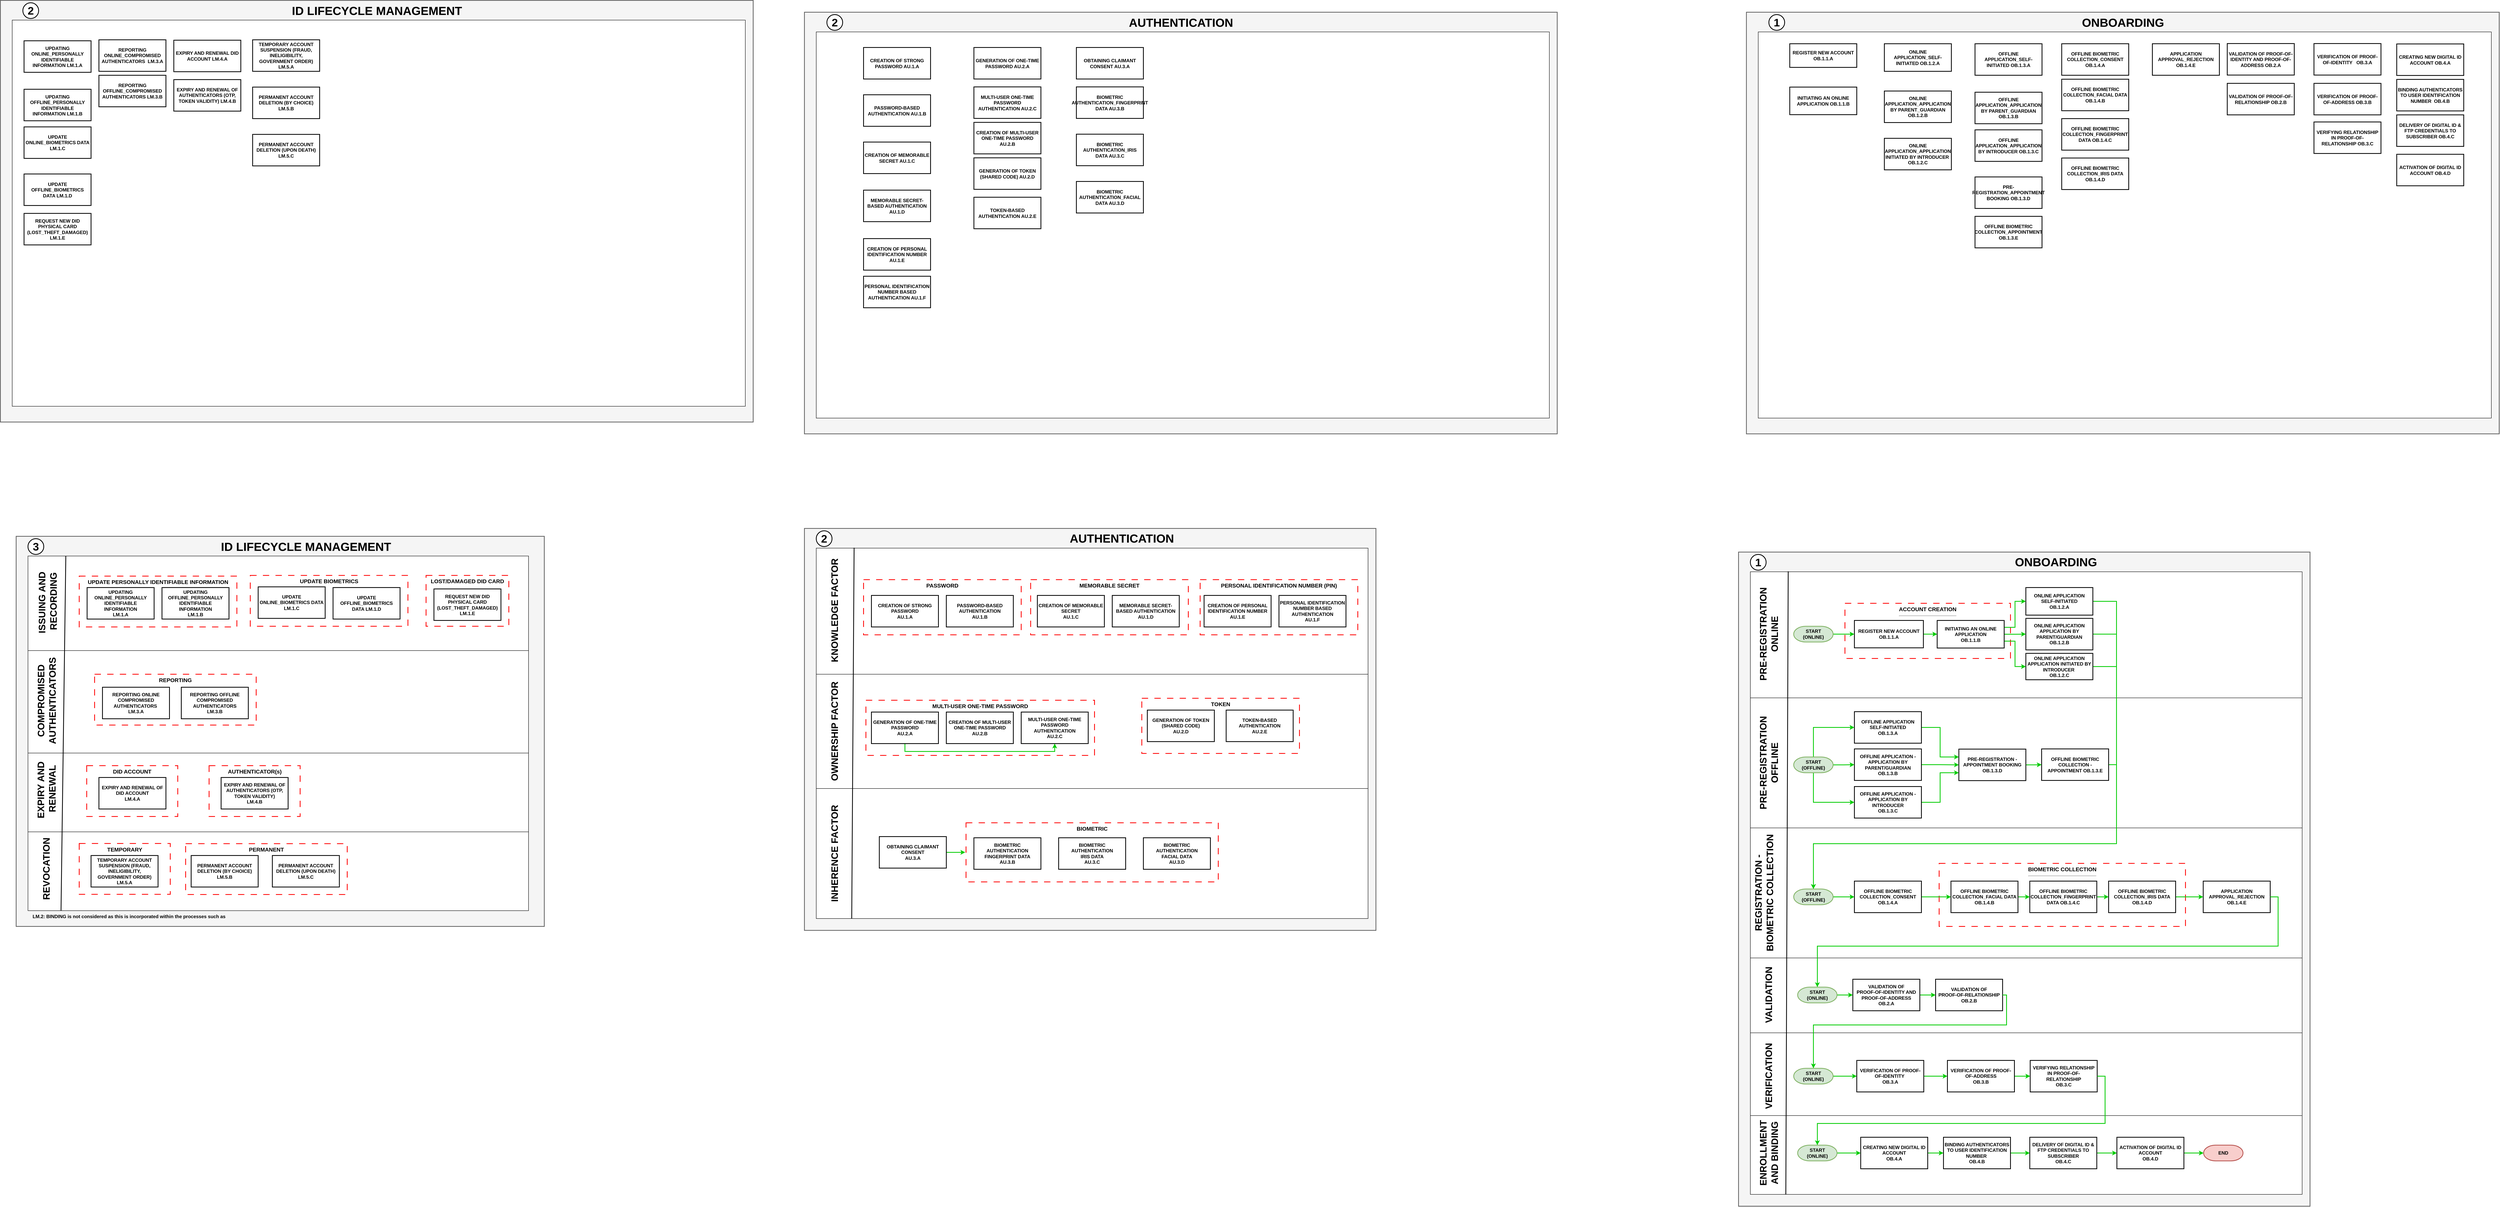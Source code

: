 <mxfile version="22.1.2" type="device">
  <diagram id="10glaCfFHjlpt_X564yJ" name="Page-1">
    <mxGraphModel dx="-701" dy="722" grid="1" gridSize="10" guides="1" tooltips="1" connect="1" arrows="1" fold="1" page="1" pageScale="1" pageWidth="1920" pageHeight="1200" math="0" shadow="0">
      <root>
        <mxCell id="0" />
        <mxCell id="1" parent="0" />
        <mxCell id="8y-kme8FLULvX650RVpN-196" value="" style="rounded=0;whiteSpace=wrap;html=1;fontSize=25;fillColor=#f5f5f5;fontColor=#333333;strokeColor=#666666;direction=east;strokeWidth=2;fontStyle=1" parent="1" vertex="1">
          <mxGeometry x="3750" y="130" width="1910" height="1070" as="geometry" />
        </mxCell>
        <mxCell id="8y-kme8FLULvX650RVpN-197" value="" style="rounded=0;whiteSpace=wrap;html=1;fontSize=19;" parent="1" vertex="1">
          <mxGeometry x="3780" y="180" width="1860" height="980" as="geometry" />
        </mxCell>
        <mxCell id="8y-kme8FLULvX650RVpN-198" value="ID LIFECYCLE MANAGEMENT" style="text;html=1;align=center;verticalAlign=middle;resizable=0;points=[];autosize=1;strokeColor=none;fillColor=none;fontStyle=1;fontSize=30;" parent="1" vertex="1">
          <mxGeometry x="4475" y="131" width="460" height="50" as="geometry" />
        </mxCell>
        <mxCell id="8y-kme8FLULvX650RVpN-199" value="&lt;span style=&quot;font-size: 28px;&quot;&gt;2&lt;/span&gt;" style="ellipse;whiteSpace=wrap;html=1;aspect=fixed;fontSize=12;fontStyle=1;rounded=0;strokeWidth=2;" parent="1" vertex="1">
          <mxGeometry x="3807" y="136" width="40" height="40" as="geometry" />
        </mxCell>
        <mxCell id="8y-kme8FLULvX650RVpN-188" value="" style="rounded=0;whiteSpace=wrap;html=1;fontSize=25;fillColor=#f5f5f5;fontColor=#333333;strokeColor=#666666;direction=east;strokeWidth=2;fontStyle=1" parent="1" vertex="1">
          <mxGeometry x="5790" y="160" width="1910" height="1070" as="geometry" />
        </mxCell>
        <mxCell id="8y-kme8FLULvX650RVpN-183" value="" style="rounded=0;whiteSpace=wrap;html=1;fontSize=25;fillColor=#f5f5f5;fontColor=#333333;strokeColor=#666666;direction=east;strokeWidth=2;fontStyle=1" parent="1" vertex="1">
          <mxGeometry x="8180" y="160" width="1910" height="1070" as="geometry" />
        </mxCell>
        <mxCell id="8y-kme8FLULvX650RVpN-184" value="" style="rounded=0;whiteSpace=wrap;html=1;fontSize=19;" parent="1" vertex="1">
          <mxGeometry x="8210" y="210" width="1860" height="980" as="geometry" />
        </mxCell>
        <mxCell id="8y-kme8FLULvX650RVpN-185" value="ONBOARDING" style="text;html=1;align=center;verticalAlign=middle;resizable=0;points=[];autosize=1;strokeColor=none;fillColor=none;fontStyle=1;fontSize=30;" parent="1" vertex="1">
          <mxGeometry x="9020" y="161" width="230" height="50" as="geometry" />
        </mxCell>
        <mxCell id="8y-kme8FLULvX650RVpN-186" value="&lt;span style=&quot;font-size: 28px;&quot;&gt;1&lt;/span&gt;" style="ellipse;whiteSpace=wrap;html=1;aspect=fixed;fontSize=12;fontStyle=1;rounded=0;strokeWidth=2;" parent="1" vertex="1">
          <mxGeometry x="8237" y="166" width="40" height="40" as="geometry" />
        </mxCell>
        <mxCell id="8y-kme8FLULvX650RVpN-130" value="REGISTER NEW ACCOUNT OB.1.1.A" style="rounded=0;whiteSpace=wrap;html=1;strokeWidth=2;fontStyle=1;" parent="1" vertex="1">
          <mxGeometry x="8290" y="240" width="170" height="60" as="geometry" />
        </mxCell>
        <mxCell id="8y-kme8FLULvX650RVpN-131" value="INITIATING AN ONLINE APPLICATION OB.1.1.B" style="rounded=0;whiteSpace=wrap;html=1;strokeWidth=2;fontStyle=1;" parent="1" vertex="1">
          <mxGeometry x="8290" y="350" width="170" height="70" as="geometry" />
        </mxCell>
        <mxCell id="8y-kme8FLULvX650RVpN-132" value="ONLINE APPLICATION_SELF-INITIATED OB.1.2.A" style="rounded=0;whiteSpace=wrap;html=1;strokeWidth=2;fontStyle=1;" parent="1" vertex="1">
          <mxGeometry x="8530" y="240" width="170" height="70" as="geometry" />
        </mxCell>
        <mxCell id="8y-kme8FLULvX650RVpN-133" value="ONLINE APPLICATION_APPLICATION BY PARENT_GUARDIAN OB.1.2.B" style="rounded=0;whiteSpace=wrap;html=1;strokeWidth=2;fontStyle=1;" parent="1" vertex="1">
          <mxGeometry x="8530" y="360" width="170" height="80" as="geometry" />
        </mxCell>
        <mxCell id="8y-kme8FLULvX650RVpN-134" value="ONLINE APPLICATION_APPLICATION INITIATED BY INTRODUCER&amp;nbsp; OB.1.2.C" style="rounded=0;whiteSpace=wrap;html=1;strokeWidth=2;fontStyle=1;" parent="1" vertex="1">
          <mxGeometry x="8530" y="480" width="170" height="80" as="geometry" />
        </mxCell>
        <mxCell id="8y-kme8FLULvX650RVpN-135" value="OFFLINE APPLICATION_SELF-INITIATED OB.1.3.A" style="rounded=0;whiteSpace=wrap;html=1;strokeWidth=2;fontStyle=1;" parent="1" vertex="1">
          <mxGeometry x="8760" y="240" width="170" height="80" as="geometry" />
        </mxCell>
        <mxCell id="8y-kme8FLULvX650RVpN-136" value="OFFLINE APPLICATION_APPLICATION BY PARENT_GUARDIAN OB.1.3.B" style="rounded=0;whiteSpace=wrap;html=1;strokeWidth=2;fontStyle=1;" parent="1" vertex="1">
          <mxGeometry x="8760" y="363" width="170" height="80" as="geometry" />
        </mxCell>
        <mxCell id="8y-kme8FLULvX650RVpN-137" value="OFFLINE APPLICATION_APPLICATION BY INTRODUCER OB.1.3.C" style="rounded=0;whiteSpace=wrap;html=1;strokeWidth=2;fontStyle=1;" parent="1" vertex="1">
          <mxGeometry x="8760" y="458.5" width="170" height="80" as="geometry" />
        </mxCell>
        <mxCell id="8y-kme8FLULvX650RVpN-138" value="PRE-REGISTRATION_APPOINTMENT BOOKING OB.1.3.D" style="rounded=0;whiteSpace=wrap;html=1;strokeWidth=2;fontStyle=1;" parent="1" vertex="1">
          <mxGeometry x="8760" y="578" width="170" height="80" as="geometry" />
        </mxCell>
        <mxCell id="8y-kme8FLULvX650RVpN-139" value="OFFLINE BIOMETRIC COLLECTION_APPOINTMENT OB.1.3.E" style="rounded=0;whiteSpace=wrap;html=1;strokeWidth=2;fontStyle=1;" parent="1" vertex="1">
          <mxGeometry x="8760" y="678" width="170" height="80" as="geometry" />
        </mxCell>
        <mxCell id="8y-kme8FLULvX650RVpN-140" value="OFFLINE BIOMETRIC COLLECTION_CONSENT OB.1.4.A" style="rounded=0;whiteSpace=wrap;html=1;strokeWidth=2;fontStyle=1;" parent="1" vertex="1">
          <mxGeometry x="8980" y="240" width="170" height="80" as="geometry" />
        </mxCell>
        <mxCell id="8y-kme8FLULvX650RVpN-141" value="OFFLINE BIOMETRIC COLLECTION_FACIAL DATA OB.1.4.B" style="rounded=0;whiteSpace=wrap;html=1;strokeWidth=2;fontStyle=1;" parent="1" vertex="1">
          <mxGeometry x="8980" y="330" width="170" height="80" as="geometry" />
        </mxCell>
        <mxCell id="8y-kme8FLULvX650RVpN-142" value="OFFLINE BIOMETRIC COLLECTION_FINGERPRINT DATA OB.1.4.C" style="rounded=0;whiteSpace=wrap;html=1;strokeWidth=2;fontStyle=1;" parent="1" vertex="1">
          <mxGeometry x="8980" y="430" width="170" height="80" as="geometry" />
        </mxCell>
        <mxCell id="8y-kme8FLULvX650RVpN-143" value="OFFLINE BIOMETRIC COLLECTION_IRIS DATA OB.1.4.D" style="rounded=0;whiteSpace=wrap;html=1;strokeWidth=2;fontStyle=1;" parent="1" vertex="1">
          <mxGeometry x="8980" y="530" width="170" height="80" as="geometry" />
        </mxCell>
        <mxCell id="8y-kme8FLULvX650RVpN-144" value="APPLICATION APPROVAL_REJECTION OB.1.4.E" style="rounded=0;whiteSpace=wrap;html=1;strokeWidth=2;fontStyle=1;" parent="1" vertex="1">
          <mxGeometry x="9210" y="240" width="170" height="80" as="geometry" />
        </mxCell>
        <mxCell id="8y-kme8FLULvX650RVpN-145" value="VALIDATION OF PROOF-OF-IDENTITY AND PROOF-OF-ADDRESS OB.2.A" style="rounded=0;whiteSpace=wrap;html=1;strokeWidth=2;fontStyle=1;" parent="1" vertex="1">
          <mxGeometry x="9400" y="239.5" width="170" height="80" as="geometry" />
        </mxCell>
        <mxCell id="8y-kme8FLULvX650RVpN-146" value="VALIDATION OF PROOF-OF-RELATIONSHIP OB.2.B" style="rounded=0;whiteSpace=wrap;html=1;strokeWidth=2;fontStyle=1;" parent="1" vertex="1">
          <mxGeometry x="9400" y="340.5" width="170" height="80" as="geometry" />
        </mxCell>
        <mxCell id="8y-kme8FLULvX650RVpN-147" value="VERIFICATION OF PROOF-OF-IDENTITY&amp;nbsp; &amp;nbsp;OB.3.A" style="rounded=0;whiteSpace=wrap;html=1;strokeWidth=2;fontStyle=1;" parent="1" vertex="1">
          <mxGeometry x="9620" y="239.5" width="170" height="80" as="geometry" />
        </mxCell>
        <mxCell id="8y-kme8FLULvX650RVpN-148" value="VERIFICATION OF PROOF-OF-ADDRESS OB.3.B" style="rounded=0;whiteSpace=wrap;html=1;strokeWidth=2;fontStyle=1;" parent="1" vertex="1">
          <mxGeometry x="9620" y="340.5" width="170" height="80" as="geometry" />
        </mxCell>
        <mxCell id="8y-kme8FLULvX650RVpN-149" value="VERIFYING RELATIONSHIP IN PROOF-OF-RELATIONSHIP OB.3.C" style="rounded=0;whiteSpace=wrap;html=1;strokeWidth=2;fontStyle=1;" parent="1" vertex="1">
          <mxGeometry x="9620" y="438.5" width="170" height="80" as="geometry" />
        </mxCell>
        <mxCell id="8y-kme8FLULvX650RVpN-150" value="CREATING NEW DIGITAL ID ACCOUNT OB.4.A" style="rounded=0;whiteSpace=wrap;html=1;strokeWidth=2;fontStyle=1;" parent="1" vertex="1">
          <mxGeometry x="9830" y="240.5" width="170" height="80" as="geometry" />
        </mxCell>
        <mxCell id="8y-kme8FLULvX650RVpN-151" value="BINDING AUTHENTICATORS TO USER IDENTIFICATION NUMBER&amp;nbsp; OB.4.B" style="rounded=0;whiteSpace=wrap;html=1;strokeWidth=2;fontStyle=1;" parent="1" vertex="1">
          <mxGeometry x="9830" y="330.5" width="170" height="80" as="geometry" />
        </mxCell>
        <mxCell id="8y-kme8FLULvX650RVpN-152" value="DELIVERY OF DIGITAL ID &amp;amp; FTP CREDENTIALS TO SUBSCRIBER OB.4.C" style="rounded=0;whiteSpace=wrap;html=1;strokeWidth=2;fontStyle=1;" parent="1" vertex="1">
          <mxGeometry x="9830" y="420.5" width="170" height="80" as="geometry" />
        </mxCell>
        <mxCell id="8y-kme8FLULvX650RVpN-153" value="ACTIVATION OF DIGITAL ID ACCOUNT OB.4.D" style="rounded=0;whiteSpace=wrap;html=1;strokeWidth=2;fontStyle=1;" parent="1" vertex="1">
          <mxGeometry x="9830" y="520.5" width="170" height="80" as="geometry" />
        </mxCell>
        <mxCell id="8y-kme8FLULvX650RVpN-169" value="UPDATING ONLINE_PERSONALLY IDENTIFIABLE INFORMATION LM.1.A" style="rounded=0;whiteSpace=wrap;html=1;strokeWidth=2;fontStyle=1;" parent="1" vertex="1">
          <mxGeometry x="3810" y="232.5" width="170" height="80" as="geometry" />
        </mxCell>
        <mxCell id="8y-kme8FLULvX650RVpN-170" value="UPDATING OFFLINE_PERSONALLY IDENTIFIABLE INFORMATION LM.1.B" style="rounded=0;whiteSpace=wrap;html=1;strokeWidth=2;fontStyle=1;" parent="1" vertex="1">
          <mxGeometry x="3810" y="355.5" width="170" height="80" as="geometry" />
        </mxCell>
        <mxCell id="8y-kme8FLULvX650RVpN-171" value="UPDATE ONLINE_BIOMETRICS DATA LM.1.C" style="rounded=0;whiteSpace=wrap;html=1;strokeWidth=2;fontStyle=1;" parent="1" vertex="1">
          <mxGeometry x="3810" y="451" width="170" height="80" as="geometry" />
        </mxCell>
        <mxCell id="8y-kme8FLULvX650RVpN-172" value="UPDATE OFFLINE_BIOMETRICS DATA LM.1.D" style="rounded=0;whiteSpace=wrap;html=1;strokeWidth=2;fontStyle=1;" parent="1" vertex="1">
          <mxGeometry x="3810" y="570.5" width="170" height="80" as="geometry" />
        </mxCell>
        <mxCell id="8y-kme8FLULvX650RVpN-173" value="REQUEST NEW DID PHYSICAL CARD (LOST_THEFT_DAMAGED) LM.1.E" style="rounded=0;whiteSpace=wrap;html=1;strokeWidth=2;fontStyle=1;" parent="1" vertex="1">
          <mxGeometry x="3810" y="670.5" width="170" height="80" as="geometry" />
        </mxCell>
        <mxCell id="8y-kme8FLULvX650RVpN-174" value="REPORTING ONLINE_COMPROMISED AUTHENTICATORS&amp;nbsp; LM.3.A" style="rounded=0;whiteSpace=wrap;html=1;strokeWidth=2;fontStyle=1;" parent="1" vertex="1">
          <mxGeometry x="4000" y="230" width="170" height="80" as="geometry" />
        </mxCell>
        <mxCell id="8y-kme8FLULvX650RVpN-175" value="REPORTING OFFLINE_COMPROMISED AUTHENTICATORS LM.3.B" style="rounded=0;whiteSpace=wrap;html=1;strokeWidth=2;fontStyle=1;" parent="1" vertex="1">
          <mxGeometry x="4000" y="320" width="170" height="80" as="geometry" />
        </mxCell>
        <mxCell id="8y-kme8FLULvX650RVpN-176" value="EXPIRY AND RENEWAL DID ACCOUNT LM.4.A" style="rounded=0;whiteSpace=wrap;html=1;strokeWidth=2;fontStyle=1;" parent="1" vertex="1">
          <mxGeometry x="4190" y="231" width="170" height="80" as="geometry" />
        </mxCell>
        <mxCell id="8y-kme8FLULvX650RVpN-177" value="EXPIRY AND RENEWAL OF AUTHENTICATORS (OTP, TOKEN VALIDITY) LM.4.B" style="rounded=0;whiteSpace=wrap;html=1;strokeWidth=2;fontStyle=1;" parent="1" vertex="1">
          <mxGeometry x="4190" y="331" width="170" height="80" as="geometry" />
        </mxCell>
        <mxCell id="8y-kme8FLULvX650RVpN-178" value="TEMPORARY ACCOUNT SUSPENSION (FRAUD, INELIGIBILITY, GOVERNMENT ORDER) LM.5.A" style="rounded=0;whiteSpace=wrap;html=1;strokeWidth=2;fontStyle=1;" parent="1" vertex="1">
          <mxGeometry x="4390" y="230" width="170" height="80" as="geometry" />
        </mxCell>
        <mxCell id="8y-kme8FLULvX650RVpN-179" value="PERMANENT ACCOUNT DELETION (BY CHOICE) LM.5.B" style="rounded=0;whiteSpace=wrap;html=1;strokeWidth=2;fontStyle=1;" parent="1" vertex="1">
          <mxGeometry x="4390" y="350" width="170" height="80" as="geometry" />
        </mxCell>
        <mxCell id="8y-kme8FLULvX650RVpN-180" value="PERMANENT ACCOUNT DELETION (UPON DEATH) LM.5.C" style="rounded=0;whiteSpace=wrap;html=1;strokeWidth=2;fontStyle=1;" parent="1" vertex="1">
          <mxGeometry x="4390" y="470" width="170" height="80" as="geometry" />
        </mxCell>
        <mxCell id="8y-kme8FLULvX650RVpN-187" value="" style="rounded=0;whiteSpace=wrap;html=1;fontSize=19;" parent="1" vertex="1">
          <mxGeometry x="5820" y="210" width="1860" height="980" as="geometry" />
        </mxCell>
        <mxCell id="8y-kme8FLULvX650RVpN-189" value="AUTHENTICATION" style="text;html=1;align=center;verticalAlign=middle;resizable=0;points=[];autosize=1;strokeColor=none;fillColor=none;fontStyle=1;fontSize=30;" parent="1" vertex="1">
          <mxGeometry x="6600" y="161" width="290" height="50" as="geometry" />
        </mxCell>
        <mxCell id="8y-kme8FLULvX650RVpN-190" value="&lt;span style=&quot;font-size: 28px;&quot;&gt;2&lt;/span&gt;" style="ellipse;whiteSpace=wrap;html=1;aspect=fixed;fontSize=12;fontStyle=1;rounded=0;strokeWidth=2;" parent="1" vertex="1">
          <mxGeometry x="5847" y="166" width="40" height="40" as="geometry" />
        </mxCell>
        <mxCell id="8y-kme8FLULvX650RVpN-154" value="CREATION OF STRONG PASSWORD AU.1.A" style="rounded=0;whiteSpace=wrap;html=1;strokeWidth=2;fontStyle=1;" parent="1" vertex="1">
          <mxGeometry x="5940" y="249.5" width="170" height="80" as="geometry" />
        </mxCell>
        <mxCell id="8y-kme8FLULvX650RVpN-155" value="PASSWORD-BASED AUTHENTICATION AU.1.B" style="rounded=0;whiteSpace=wrap;html=1;strokeWidth=2;fontStyle=1;" parent="1" vertex="1">
          <mxGeometry x="5940" y="369.5" width="170" height="80" as="geometry" />
        </mxCell>
        <mxCell id="8y-kme8FLULvX650RVpN-156" value="CREATION OF MEMORABLE SECRET AU.1.C" style="rounded=0;whiteSpace=wrap;html=1;strokeWidth=2;fontStyle=1;" parent="1" vertex="1">
          <mxGeometry x="5940" y="489.5" width="170" height="80" as="geometry" />
        </mxCell>
        <mxCell id="8y-kme8FLULvX650RVpN-157" value="MEMORABLE SECRET-BASED AUTHENTICATION AU.1.D" style="rounded=0;whiteSpace=wrap;html=1;strokeWidth=2;fontStyle=1;" parent="1" vertex="1">
          <mxGeometry x="5940" y="611.5" width="170" height="80" as="geometry" />
        </mxCell>
        <mxCell id="8y-kme8FLULvX650RVpN-158" value="CREATION OF PERSONAL IDENTIFICATION NUMBER AU.1.E" style="rounded=0;whiteSpace=wrap;html=1;strokeWidth=2;fontStyle=1;" parent="1" vertex="1">
          <mxGeometry x="5940" y="734.5" width="170" height="80" as="geometry" />
        </mxCell>
        <mxCell id="8y-kme8FLULvX650RVpN-159" value="PERSONAL IDENTIFICATION NUMBER BASED AUTHENTICATION AU.1.F" style="rounded=0;whiteSpace=wrap;html=1;strokeWidth=2;fontStyle=1;" parent="1" vertex="1">
          <mxGeometry x="5940" y="830" width="170" height="80" as="geometry" />
        </mxCell>
        <mxCell id="8y-kme8FLULvX650RVpN-160" value="GENERATION OF ONE-TIME PASSWORD AU.2.A" style="rounded=0;whiteSpace=wrap;html=1;strokeWidth=2;fontStyle=1;" parent="1" vertex="1">
          <mxGeometry x="6220" y="249.5" width="170" height="80" as="geometry" />
        </mxCell>
        <mxCell id="8y-kme8FLULvX650RVpN-161" value="MULTI-USER ONE-TIME PASSWORD AUTHENTICATION AU.2.C" style="rounded=0;whiteSpace=wrap;html=1;strokeWidth=2;fontStyle=1;" parent="1" vertex="1">
          <mxGeometry x="6220" y="349.5" width="170" height="80" as="geometry" />
        </mxCell>
        <mxCell id="8y-kme8FLULvX650RVpN-162" value="CREATION OF MULTI-USER ONE-TIME PASSWORD AU.2.B" style="rounded=0;whiteSpace=wrap;html=1;strokeWidth=2;fontStyle=1;" parent="1" vertex="1">
          <mxGeometry x="6220" y="439.5" width="170" height="80" as="geometry" />
        </mxCell>
        <mxCell id="8y-kme8FLULvX650RVpN-163" value="GENERATION OF TOKEN (SHARED CODE) AU.2.D" style="rounded=0;whiteSpace=wrap;html=1;strokeWidth=2;fontStyle=1;" parent="1" vertex="1">
          <mxGeometry x="6220" y="529.5" width="170" height="80" as="geometry" />
        </mxCell>
        <mxCell id="8y-kme8FLULvX650RVpN-164" value="TOKEN-BASED AUTHENTICATION AU.2.E" style="rounded=0;whiteSpace=wrap;html=1;strokeWidth=2;fontStyle=1;" parent="1" vertex="1">
          <mxGeometry x="6220" y="629.5" width="170" height="80" as="geometry" />
        </mxCell>
        <mxCell id="8y-kme8FLULvX650RVpN-192" value="BIOMETRIC AUTHENTICATION_FINGERPRINT DATA AU.3.B" style="rounded=0;whiteSpace=wrap;html=1;strokeWidth=2;fontStyle=1;" parent="1" vertex="1">
          <mxGeometry x="6480" y="349.5" width="170" height="80" as="geometry" />
        </mxCell>
        <mxCell id="8y-kme8FLULvX650RVpN-193" value="BIOMETRIC AUTHENTICATION_IRIS DATA AU.3.C" style="rounded=0;whiteSpace=wrap;html=1;strokeWidth=2;fontStyle=1;" parent="1" vertex="1">
          <mxGeometry x="6480" y="469.5" width="170" height="80" as="geometry" />
        </mxCell>
        <mxCell id="8y-kme8FLULvX650RVpN-194" value="BIOMETRIC AUTHENTICATION_FACIAL DATA AU.3.D" style="rounded=0;whiteSpace=wrap;html=1;strokeWidth=2;fontStyle=1;" parent="1" vertex="1">
          <mxGeometry x="6480" y="589.5" width="170" height="80" as="geometry" />
        </mxCell>
        <mxCell id="8y-kme8FLULvX650RVpN-195" value="OBTAINING CLAIMANT CONSENT AU.3.A" style="rounded=0;whiteSpace=wrap;html=1;strokeWidth=2;fontStyle=1;" parent="1" vertex="1">
          <mxGeometry x="6480" y="249.5" width="170" height="80" as="geometry" />
        </mxCell>
        <mxCell id="8y-kme8FLULvX650RVpN-200" value="" style="rounded=0;whiteSpace=wrap;html=1;fontSize=25;fillColor=#f5f5f5;fontColor=#333333;strokeColor=#666666;direction=east;strokeWidth=2;fontStyle=1" parent="1" vertex="1">
          <mxGeometry x="8160" y="1530" width="1450" height="1660" as="geometry" />
        </mxCell>
        <mxCell id="8y-kme8FLULvX650RVpN-243" value="" style="rounded=0;whiteSpace=wrap;html=1;fontSize=19;" parent="1" vertex="1">
          <mxGeometry x="8190" y="2230" width="1400" height="330" as="geometry" />
        </mxCell>
        <mxCell id="8y-kme8FLULvX650RVpN-242" value="" style="rounded=0;whiteSpace=wrap;html=1;fontSize=19;" parent="1" vertex="1">
          <mxGeometry x="8190" y="1900" width="1400" height="330" as="geometry" />
        </mxCell>
        <mxCell id="8y-kme8FLULvX650RVpN-201" value="" style="rounded=0;whiteSpace=wrap;html=1;fontSize=19;" parent="1" vertex="1">
          <mxGeometry x="8190" y="1580" width="1400" height="320" as="geometry" />
        </mxCell>
        <mxCell id="8y-kme8FLULvX650RVpN-202" value="ONBOARDING" style="text;html=1;align=center;verticalAlign=middle;resizable=0;points=[];autosize=1;strokeColor=none;fillColor=none;fontStyle=1;fontSize=30;" parent="1" vertex="1">
          <mxGeometry x="8850" y="1530" width="230" height="50" as="geometry" />
        </mxCell>
        <mxCell id="8y-kme8FLULvX650RVpN-253" style="edgeStyle=orthogonalEdgeStyle;rounded=0;orthogonalLoop=1;jettySize=auto;html=1;exitX=1;exitY=0.5;exitDx=0;exitDy=0;entryX=0.5;entryY=0;entryDx=0;entryDy=0;entryPerimeter=0;strokeColor=#00CC00;strokeWidth=2;fontStyle=1;" parent="1" source="8y-kme8FLULvX650RVpN-206" target="8y-kme8FLULvX650RVpN-262" edge="1">
          <mxGeometry relative="1" as="geometry">
            <Array as="points">
              <mxPoint x="9119" y="1655" />
              <mxPoint x="9119" y="2270" />
              <mxPoint x="8350" y="2270" />
            </Array>
          </mxGeometry>
        </mxCell>
        <mxCell id="8y-kme8FLULvX650RVpN-206" value="ONLINE APPLICATION &lt;br&gt;SELF-INITIATED &lt;br&gt;OB.1.2.A" style="rounded=0;whiteSpace=wrap;html=1;strokeWidth=2;fontStyle=1;" parent="1" vertex="1">
          <mxGeometry x="8889" y="1620" width="170" height="70" as="geometry" />
        </mxCell>
        <mxCell id="8y-kme8FLULvX650RVpN-252" style="edgeStyle=orthogonalEdgeStyle;rounded=0;orthogonalLoop=1;jettySize=auto;html=1;exitX=1;exitY=0.5;exitDx=0;exitDy=0;entryX=0.5;entryY=0;entryDx=0;entryDy=0;entryPerimeter=0;strokeColor=#00CC00;strokeWidth=2;fontStyle=1;" parent="1" source="8y-kme8FLULvX650RVpN-207" target="8y-kme8FLULvX650RVpN-262" edge="1">
          <mxGeometry relative="1" as="geometry">
            <Array as="points">
              <mxPoint x="9119" y="1738" />
              <mxPoint x="9119" y="2270" />
              <mxPoint x="8350" y="2270" />
            </Array>
          </mxGeometry>
        </mxCell>
        <mxCell id="8y-kme8FLULvX650RVpN-207" value="ONLINE APPLICATION&lt;br&gt;APPLICATION BY PARENT/GUARDIAN OB.1.2.B" style="rounded=0;whiteSpace=wrap;html=1;strokeWidth=2;fontStyle=1;" parent="1" vertex="1">
          <mxGeometry x="8889" y="1698.25" width="170" height="80" as="geometry" />
        </mxCell>
        <mxCell id="8y-kme8FLULvX650RVpN-251" style="edgeStyle=orthogonalEdgeStyle;rounded=0;orthogonalLoop=1;jettySize=auto;html=1;exitX=1;exitY=0.5;exitDx=0;exitDy=0;entryX=0.5;entryY=0;entryDx=0;entryDy=0;entryPerimeter=0;strokeColor=#00CC00;strokeWidth=2;fontStyle=1;" parent="1" source="8y-kme8FLULvX650RVpN-208" target="8y-kme8FLULvX650RVpN-262" edge="1">
          <mxGeometry relative="1" as="geometry">
            <Array as="points">
              <mxPoint x="9119" y="1821" />
              <mxPoint x="9119" y="2270" />
              <mxPoint x="8350" y="2270" />
            </Array>
          </mxGeometry>
        </mxCell>
        <mxCell id="8y-kme8FLULvX650RVpN-208" value="ONLINE APPLICATION&lt;br&gt;APPLICATION INITIATED BY INTRODUCER&amp;nbsp; &lt;br&gt;OB.1.2.C" style="rounded=0;whiteSpace=wrap;html=1;strokeWidth=2;fontStyle=1;" parent="1" vertex="1">
          <mxGeometry x="8889" y="1787" width="170" height="67" as="geometry" />
        </mxCell>
        <mxCell id="8y-kme8FLULvX650RVpN-234" style="edgeStyle=orthogonalEdgeStyle;rounded=0;orthogonalLoop=1;jettySize=auto;html=1;exitX=1;exitY=0.5;exitDx=0;exitDy=0;entryX=0;entryY=0.25;entryDx=0;entryDy=0;strokeColor=#00CC00;strokeWidth=2;fontStyle=1;" parent="1" source="8y-kme8FLULvX650RVpN-209" target="8y-kme8FLULvX650RVpN-212" edge="1">
          <mxGeometry relative="1" as="geometry" />
        </mxCell>
        <mxCell id="8y-kme8FLULvX650RVpN-209" value="OFFLINE APPLICATION SELF-INITIATED &lt;br&gt;OB.1.3.A" style="rounded=0;whiteSpace=wrap;html=1;strokeWidth=2;fontStyle=1;" parent="1" vertex="1">
          <mxGeometry x="8454" y="1935" width="170" height="80" as="geometry" />
        </mxCell>
        <mxCell id="8y-kme8FLULvX650RVpN-235" style="edgeStyle=orthogonalEdgeStyle;rounded=0;orthogonalLoop=1;jettySize=auto;html=1;exitX=1;exitY=0.5;exitDx=0;exitDy=0;entryX=0;entryY=0.5;entryDx=0;entryDy=0;strokeColor=#00CC00;strokeWidth=2;fontStyle=1;" parent="1" source="8y-kme8FLULvX650RVpN-210" target="8y-kme8FLULvX650RVpN-212" edge="1">
          <mxGeometry relative="1" as="geometry" />
        </mxCell>
        <mxCell id="8y-kme8FLULvX650RVpN-210" value="OFFLINE APPLICATION - APPLICATION BY PARENT/GUARDIAN OB.1.3.B" style="rounded=0;whiteSpace=wrap;html=1;strokeWidth=2;fontStyle=1;" parent="1" vertex="1">
          <mxGeometry x="8454" y="2029.5" width="170" height="80" as="geometry" />
        </mxCell>
        <mxCell id="8y-kme8FLULvX650RVpN-236" style="edgeStyle=orthogonalEdgeStyle;rounded=0;orthogonalLoop=1;jettySize=auto;html=1;exitX=1;exitY=0.5;exitDx=0;exitDy=0;entryX=0;entryY=0.75;entryDx=0;entryDy=0;fontStyle=1;strokeColor=#00CC00;strokeWidth=2;" parent="1" source="8y-kme8FLULvX650RVpN-211" target="8y-kme8FLULvX650RVpN-212" edge="1">
          <mxGeometry relative="1" as="geometry" />
        </mxCell>
        <mxCell id="8y-kme8FLULvX650RVpN-211" value="OFFLINE APPLICATION - APPLICATION BY INTRODUCER &lt;br&gt;OB.1.3.C" style="rounded=0;whiteSpace=wrap;html=1;strokeWidth=2;fontStyle=1;" parent="1" vertex="1">
          <mxGeometry x="8454" y="2125" width="170" height="80" as="geometry" />
        </mxCell>
        <mxCell id="8y-kme8FLULvX650RVpN-241" style="edgeStyle=orthogonalEdgeStyle;rounded=0;orthogonalLoop=1;jettySize=auto;html=1;exitX=1;exitY=0.5;exitDx=0;exitDy=0;strokeColor=#00CC00;strokeWidth=2;fontStyle=1;" parent="1" source="8y-kme8FLULvX650RVpN-212" target="8y-kme8FLULvX650RVpN-213" edge="1">
          <mxGeometry relative="1" as="geometry" />
        </mxCell>
        <mxCell id="8y-kme8FLULvX650RVpN-212" value="PRE-REGISTRATION - APPOINTMENT BOOKING OB.1.3.D" style="rounded=0;whiteSpace=wrap;html=1;strokeWidth=2;fontStyle=1;" parent="1" vertex="1">
          <mxGeometry x="8719" y="2030" width="170" height="80" as="geometry" />
        </mxCell>
        <mxCell id="8y-kme8FLULvX650RVpN-250" style="edgeStyle=orthogonalEdgeStyle;rounded=0;orthogonalLoop=1;jettySize=auto;html=1;exitX=1;exitY=0.5;exitDx=0;exitDy=0;entryX=0.5;entryY=0;entryDx=0;entryDy=0;entryPerimeter=0;strokeColor=#00CC00;strokeWidth=2;fontStyle=1;" parent="1" source="8y-kme8FLULvX650RVpN-213" target="8y-kme8FLULvX650RVpN-262" edge="1">
          <mxGeometry relative="1" as="geometry">
            <Array as="points">
              <mxPoint x="9119" y="2069" />
              <mxPoint x="9119" y="2270" />
              <mxPoint x="8350" y="2270" />
            </Array>
          </mxGeometry>
        </mxCell>
        <mxCell id="8y-kme8FLULvX650RVpN-213" value="OFFLINE BIOMETRIC COLLECTION - APPOINTMENT OB.1.3.E" style="rounded=0;whiteSpace=wrap;html=1;strokeWidth=2;fontStyle=1;" parent="1" vertex="1">
          <mxGeometry x="8929" y="2029.5" width="170" height="80" as="geometry" />
        </mxCell>
        <mxCell id="8y-kme8FLULvX650RVpN-218" value="APPLICATION APPROVAL_REJECTION OB.1.4.E" style="rounded=0;whiteSpace=wrap;html=1;strokeWidth=2;fontStyle=1;" parent="1" vertex="1">
          <mxGeometry x="9339" y="2365" width="170" height="80" as="geometry" />
        </mxCell>
        <mxCell id="8y-kme8FLULvX650RVpN-231" value="PRE-REGISTRATION&lt;br style=&quot;font-size: 24px;&quot;&gt;OFFLINE" style="text;html=1;align=center;verticalAlign=middle;resizable=0;points=[];autosize=1;strokeColor=none;fillColor=none;fontStyle=1;fontSize=24;horizontal=0;" parent="1" vertex="1">
          <mxGeometry x="8197" y="1940" width="80" height="250" as="geometry" />
        </mxCell>
        <mxCell id="8y-kme8FLULvX650RVpN-232" value="REGISTRATION -&lt;br&gt;BIOMETRIC COLLECTION" style="text;html=1;align=center;verticalAlign=middle;resizable=0;points=[];autosize=1;strokeColor=none;fillColor=none;fontStyle=1;fontSize=24;horizontal=0;" parent="1" vertex="1">
          <mxGeometry x="8185" y="2240" width="80" height="310" as="geometry" />
        </mxCell>
        <mxCell id="8y-kme8FLULvX650RVpN-257" value="" style="edgeStyle=orthogonalEdgeStyle;rounded=0;orthogonalLoop=1;jettySize=auto;html=1;strokeColor=#00CC00;strokeWidth=2;fontStyle=1;" parent="1" source="8y-kme8FLULvX650RVpN-256" target="8y-kme8FLULvX650RVpN-210" edge="1">
          <mxGeometry relative="1" as="geometry" />
        </mxCell>
        <mxCell id="8y-kme8FLULvX650RVpN-258" style="edgeStyle=orthogonalEdgeStyle;rounded=0;orthogonalLoop=1;jettySize=auto;html=1;exitX=0.5;exitY=0;exitDx=0;exitDy=0;exitPerimeter=0;entryX=0;entryY=0.5;entryDx=0;entryDy=0;strokeColor=#00CC00;strokeWidth=2;fontStyle=1;" parent="1" source="8y-kme8FLULvX650RVpN-256" target="8y-kme8FLULvX650RVpN-209" edge="1">
          <mxGeometry relative="1" as="geometry" />
        </mxCell>
        <mxCell id="8y-kme8FLULvX650RVpN-259" style="edgeStyle=orthogonalEdgeStyle;rounded=0;orthogonalLoop=1;jettySize=auto;html=1;exitX=0.5;exitY=1;exitDx=0;exitDy=0;exitPerimeter=0;entryX=0;entryY=0.5;entryDx=0;entryDy=0;strokeColor=#00CC00;strokeWidth=2;fontStyle=1;" parent="1" source="8y-kme8FLULvX650RVpN-256" target="8y-kme8FLULvX650RVpN-211" edge="1">
          <mxGeometry relative="1" as="geometry" />
        </mxCell>
        <mxCell id="8y-kme8FLULvX650RVpN-256" value="&lt;b&gt;START&lt;br&gt;(OFFLINE)&lt;br&gt;&lt;/b&gt;" style="strokeWidth=2;html=1;shape=mxgraph.flowchart.terminator;whiteSpace=wrap;fillColor=#d5e8d4;strokeColor=#82b366;" parent="1" vertex="1">
          <mxGeometry x="8300" y="2050" width="100" height="40" as="geometry" />
        </mxCell>
        <mxCell id="8y-kme8FLULvX650RVpN-269" value="&lt;span style=&quot;font-size: 28px;&quot;&gt;1&lt;/span&gt;" style="ellipse;whiteSpace=wrap;html=1;aspect=fixed;fontSize=12;fontStyle=1;rounded=0;strokeWidth=2;" parent="1" vertex="1">
          <mxGeometry x="8190" y="1536" width="40" height="40" as="geometry" />
        </mxCell>
        <mxCell id="8y-kme8FLULvX650RVpN-340" value="" style="rounded=0;whiteSpace=wrap;html=1;fontSize=19;" parent="1" vertex="1">
          <mxGeometry x="8190" y="2960" width="1400" height="200" as="geometry" />
        </mxCell>
        <mxCell id="8y-kme8FLULvX650RVpN-341" value="" style="rounded=0;whiteSpace=wrap;html=1;fontSize=19;" parent="1" vertex="1">
          <mxGeometry x="8190" y="2750" width="1400" height="210" as="geometry" />
        </mxCell>
        <mxCell id="8y-kme8FLULvX650RVpN-342" value="" style="rounded=0;whiteSpace=wrap;html=1;fontSize=19;" parent="1" vertex="1">
          <mxGeometry x="8190" y="2560" width="1400" height="190" as="geometry" />
        </mxCell>
        <mxCell id="8y-kme8FLULvX650RVpN-343" value="VALIDATION" style="text;html=1;align=center;verticalAlign=middle;resizable=0;points=[];autosize=1;strokeColor=none;fillColor=none;fontStyle=1;fontSize=24;horizontal=0;" parent="1" vertex="1">
          <mxGeometry x="8212" y="2574" width="50" height="160" as="geometry" />
        </mxCell>
        <mxCell id="8y-kme8FLULvX650RVpN-344" value="VERIFICATION" style="text;html=1;align=center;verticalAlign=middle;resizable=0;points=[];autosize=1;strokeColor=none;fillColor=none;fontStyle=1;fontSize=24;horizontal=0;" parent="1" vertex="1">
          <mxGeometry x="8212" y="2770" width="50" height="180" as="geometry" />
        </mxCell>
        <mxCell id="8y-kme8FLULvX650RVpN-345" value="ENROLLMENT&lt;br&gt;AND BINDING" style="text;html=1;align=center;verticalAlign=middle;resizable=0;points=[];autosize=1;strokeColor=none;fillColor=none;fontStyle=1;fontSize=24;horizontal=0;" parent="1" vertex="1">
          <mxGeometry x="8197" y="2965" width="80" height="180" as="geometry" />
        </mxCell>
        <mxCell id="8y-kme8FLULvX650RVpN-346" value="" style="edgeStyle=orthogonalEdgeStyle;rounded=0;orthogonalLoop=1;jettySize=auto;html=1;strokeColor=#00CC00;strokeWidth=2;fontStyle=1;" parent="1" source="8y-kme8FLULvX650RVpN-347" target="8y-kme8FLULvX650RVpN-352" edge="1">
          <mxGeometry relative="1" as="geometry" />
        </mxCell>
        <mxCell id="8y-kme8FLULvX650RVpN-347" value="&lt;b&gt;START&lt;br&gt;(ONLINE)&lt;br&gt;&lt;/b&gt;" style="strokeWidth=2;html=1;shape=mxgraph.flowchart.terminator;whiteSpace=wrap;fillColor=#d5e8d4;strokeColor=#82b366;" parent="1" vertex="1">
          <mxGeometry x="8310" y="2634" width="100" height="40" as="geometry" />
        </mxCell>
        <mxCell id="8y-kme8FLULvX650RVpN-348" value="" style="edgeStyle=orthogonalEdgeStyle;rounded=0;orthogonalLoop=1;jettySize=auto;html=1;strokeColor=#00CC00;strokeWidth=2;fontStyle=1;" parent="1" source="8y-kme8FLULvX650RVpN-349" target="8y-kme8FLULvX650RVpN-355" edge="1">
          <mxGeometry relative="1" as="geometry" />
        </mxCell>
        <mxCell id="8y-kme8FLULvX650RVpN-349" value="&lt;b&gt;START&lt;br&gt;(ONLINE)&lt;br&gt;&lt;/b&gt;" style="strokeWidth=2;html=1;shape=mxgraph.flowchart.terminator;whiteSpace=wrap;fillColor=#d5e8d4;strokeColor=#82b366;" parent="1" vertex="1">
          <mxGeometry x="8300" y="2840" width="100" height="40" as="geometry" />
        </mxCell>
        <mxCell id="8y-kme8FLULvX650RVpN-350" value="&lt;b&gt;END&lt;/b&gt;" style="strokeWidth=2;html=1;shape=mxgraph.flowchart.terminator;whiteSpace=wrap;fillColor=#f8cecc;strokeColor=#b85450;" parent="1" vertex="1">
          <mxGeometry x="9340" y="3035" width="100" height="40" as="geometry" />
        </mxCell>
        <mxCell id="8y-kme8FLULvX650RVpN-351" value="" style="edgeStyle=orthogonalEdgeStyle;rounded=0;orthogonalLoop=1;jettySize=auto;html=1;strokeColor=#00CC00;strokeWidth=2;fontStyle=1;" parent="1" source="8y-kme8FLULvX650RVpN-352" target="8y-kme8FLULvX650RVpN-353" edge="1">
          <mxGeometry relative="1" as="geometry" />
        </mxCell>
        <mxCell id="8y-kme8FLULvX650RVpN-352" value="VALIDATION OF &lt;br&gt;PROOF-OF-IDENTITY AND PROOF-OF-ADDRESS &lt;br&gt;OB.2.A" style="rounded=0;whiteSpace=wrap;html=1;strokeWidth=2;fontStyle=1;" parent="1" vertex="1">
          <mxGeometry x="8450" y="2614" width="170" height="80" as="geometry" />
        </mxCell>
        <mxCell id="8y-kme8FLULvX650RVpN-353" value="VALIDATION OF &lt;br&gt;PROOF-OF-RELATIONSHIP &lt;br&gt;OB.2.B" style="rounded=0;whiteSpace=wrap;html=1;strokeWidth=2;fontStyle=1;" parent="1" vertex="1">
          <mxGeometry x="8660" y="2614" width="170" height="80" as="geometry" />
        </mxCell>
        <mxCell id="8y-kme8FLULvX650RVpN-354" value="" style="edgeStyle=orthogonalEdgeStyle;rounded=0;orthogonalLoop=1;jettySize=auto;html=1;strokeColor=#00CC00;strokeWidth=2;fontStyle=1;" parent="1" source="8y-kme8FLULvX650RVpN-355" target="8y-kme8FLULvX650RVpN-357" edge="1">
          <mxGeometry relative="1" as="geometry" />
        </mxCell>
        <mxCell id="8y-kme8FLULvX650RVpN-355" value="VERIFICATION OF PROOF-OF-IDENTITY&amp;nbsp; &lt;br&gt;OB.3.A" style="rounded=0;whiteSpace=wrap;html=1;strokeWidth=2;fontStyle=1;" parent="1" vertex="1">
          <mxGeometry x="8460" y="2820" width="170" height="80" as="geometry" />
        </mxCell>
        <mxCell id="8y-kme8FLULvX650RVpN-356" value="" style="edgeStyle=orthogonalEdgeStyle;rounded=0;orthogonalLoop=1;jettySize=auto;html=1;strokeColor=#00CC00;strokeWidth=2;fontStyle=1;" parent="1" source="8y-kme8FLULvX650RVpN-357" target="8y-kme8FLULvX650RVpN-358" edge="1">
          <mxGeometry relative="1" as="geometry" />
        </mxCell>
        <mxCell id="8y-kme8FLULvX650RVpN-357" value="VERIFICATION OF PROOF-OF-ADDRESS &lt;br&gt;OB.3.B" style="rounded=0;whiteSpace=wrap;html=1;strokeWidth=2;fontStyle=1;" parent="1" vertex="1">
          <mxGeometry x="8690" y="2820" width="170" height="80" as="geometry" />
        </mxCell>
        <mxCell id="8y-kme8FLULvX650RVpN-358" value="VERIFYING RELATIONSHIP IN PROOF-OF-RELATIONSHIP &lt;br&gt;OB.3.C" style="rounded=0;whiteSpace=wrap;html=1;strokeWidth=2;fontStyle=1;" parent="1" vertex="1">
          <mxGeometry x="8900" y="2820" width="170" height="80" as="geometry" />
        </mxCell>
        <mxCell id="8y-kme8FLULvX650RVpN-359" style="edgeStyle=orthogonalEdgeStyle;rounded=0;orthogonalLoop=1;jettySize=auto;html=1;exitX=1;exitY=0.5;exitDx=0;exitDy=0;entryX=0.5;entryY=0;entryDx=0;entryDy=0;entryPerimeter=0;strokeColor=#00CC00;strokeWidth=2;fontStyle=1;" parent="1" source="8y-kme8FLULvX650RVpN-353" target="8y-kme8FLULvX650RVpN-349" edge="1">
          <mxGeometry relative="1" as="geometry">
            <Array as="points">
              <mxPoint x="8840" y="2654" />
              <mxPoint x="8840" y="2730" />
              <mxPoint x="8350" y="2730" />
            </Array>
          </mxGeometry>
        </mxCell>
        <mxCell id="8y-kme8FLULvX650RVpN-360" value="" style="edgeStyle=orthogonalEdgeStyle;rounded=0;orthogonalLoop=1;jettySize=auto;html=1;strokeColor=#00CC00;strokeWidth=2;fontStyle=1;" parent="1" source="8y-kme8FLULvX650RVpN-361" target="8y-kme8FLULvX650RVpN-363" edge="1">
          <mxGeometry relative="1" as="geometry" />
        </mxCell>
        <mxCell id="8y-kme8FLULvX650RVpN-361" value="CREATING NEW DIGITAL ID ACCOUNT &lt;br&gt;OB.4.A" style="rounded=0;whiteSpace=wrap;html=1;strokeWidth=2;fontStyle=1;" parent="1" vertex="1">
          <mxGeometry x="8470" y="3015" width="170" height="80" as="geometry" />
        </mxCell>
        <mxCell id="8y-kme8FLULvX650RVpN-362" value="" style="edgeStyle=orthogonalEdgeStyle;rounded=0;orthogonalLoop=1;jettySize=auto;html=1;strokeColor=#00CC00;strokeWidth=2;fontStyle=1;" parent="1" source="8y-kme8FLULvX650RVpN-363" target="8y-kme8FLULvX650RVpN-365" edge="1">
          <mxGeometry relative="1" as="geometry" />
        </mxCell>
        <mxCell id="8y-kme8FLULvX650RVpN-363" value="BINDING AUTHENTICATORS TO USER IDENTIFICATION NUMBER&amp;nbsp; &lt;br&gt;OB.4.B" style="rounded=0;whiteSpace=wrap;html=1;strokeWidth=2;fontStyle=1;" parent="1" vertex="1">
          <mxGeometry x="8680" y="3015" width="170" height="80" as="geometry" />
        </mxCell>
        <mxCell id="8y-kme8FLULvX650RVpN-364" value="" style="edgeStyle=orthogonalEdgeStyle;rounded=0;orthogonalLoop=1;jettySize=auto;html=1;strokeColor=#00CC00;strokeWidth=2;fontStyle=1;" parent="1" source="8y-kme8FLULvX650RVpN-365" target="8y-kme8FLULvX650RVpN-367" edge="1">
          <mxGeometry relative="1" as="geometry" />
        </mxCell>
        <mxCell id="8y-kme8FLULvX650RVpN-365" value="DELIVERY OF DIGITAL ID &amp;amp; FTP CREDENTIALS TO SUBSCRIBER &lt;br&gt;OB.4.C" style="rounded=0;whiteSpace=wrap;html=1;strokeWidth=2;fontStyle=1;" parent="1" vertex="1">
          <mxGeometry x="8899" y="3015" width="170" height="80" as="geometry" />
        </mxCell>
        <mxCell id="8y-kme8FLULvX650RVpN-366" value="" style="edgeStyle=orthogonalEdgeStyle;rounded=0;orthogonalLoop=1;jettySize=auto;html=1;strokeColor=#00CC00;strokeWidth=2;fontStyle=1;" parent="1" source="8y-kme8FLULvX650RVpN-367" target="8y-kme8FLULvX650RVpN-350" edge="1">
          <mxGeometry relative="1" as="geometry" />
        </mxCell>
        <mxCell id="8y-kme8FLULvX650RVpN-367" value="ACTIVATION OF DIGITAL ID ACCOUNT &lt;br&gt;OB.4.D" style="rounded=0;whiteSpace=wrap;html=1;strokeWidth=2;fontStyle=1;" parent="1" vertex="1">
          <mxGeometry x="9120" y="3015" width="170" height="80" as="geometry" />
        </mxCell>
        <mxCell id="8y-kme8FLULvX650RVpN-368" value="" style="edgeStyle=orthogonalEdgeStyle;rounded=0;orthogonalLoop=1;jettySize=auto;html=1;strokeColor=#00CC00;strokeWidth=2;fontStyle=1;" parent="1" source="8y-kme8FLULvX650RVpN-369" target="8y-kme8FLULvX650RVpN-361" edge="1">
          <mxGeometry relative="1" as="geometry" />
        </mxCell>
        <mxCell id="8y-kme8FLULvX650RVpN-369" value="&lt;b&gt;START&lt;br&gt;(ONLINE)&lt;br&gt;&lt;/b&gt;" style="strokeWidth=2;html=1;shape=mxgraph.flowchart.terminator;whiteSpace=wrap;fillColor=#d5e8d4;strokeColor=#82b366;" parent="1" vertex="1">
          <mxGeometry x="8310" y="3035" width="100" height="40" as="geometry" />
        </mxCell>
        <mxCell id="8y-kme8FLULvX650RVpN-370" style="edgeStyle=orthogonalEdgeStyle;rounded=0;orthogonalLoop=1;jettySize=auto;html=1;exitX=1;exitY=0.5;exitDx=0;exitDy=0;entryX=0.5;entryY=0;entryDx=0;entryDy=0;entryPerimeter=0;strokeColor=#00CC00;strokeWidth=2;fontStyle=1;" parent="1" source="8y-kme8FLULvX650RVpN-358" target="8y-kme8FLULvX650RVpN-369" edge="1">
          <mxGeometry relative="1" as="geometry">
            <Array as="points">
              <mxPoint x="9090" y="2860" />
              <mxPoint x="9090" y="2980" />
              <mxPoint x="8360" y="2980" />
            </Array>
          </mxGeometry>
        </mxCell>
        <mxCell id="8y-kme8FLULvX650RVpN-229" value="" style="endArrow=none;html=1;rounded=0;entryX=0.114;entryY=-0.001;entryDx=0;entryDy=0;entryPerimeter=0;strokeWidth=2;" parent="1" edge="1">
          <mxGeometry width="50" height="50" relative="1" as="geometry">
            <mxPoint x="8280" y="3160" as="sourcePoint" />
            <mxPoint x="8286.04" y="1579.02" as="targetPoint" />
          </mxGeometry>
        </mxCell>
        <mxCell id="8y-kme8FLULvX650RVpN-261" style="edgeStyle=orthogonalEdgeStyle;rounded=0;orthogonalLoop=1;jettySize=auto;html=1;exitX=1;exitY=0.5;exitDx=0;exitDy=0;entryX=0.5;entryY=0;entryDx=0;entryDy=0;entryPerimeter=0;strokeColor=#00CC00;strokeWidth=2;fontStyle=1;" parent="1" source="8y-kme8FLULvX650RVpN-218" target="8y-kme8FLULvX650RVpN-347" edge="1">
          <mxGeometry relative="1" as="geometry">
            <mxPoint x="9540" y="2405" as="targetPoint" />
            <Array as="points">
              <mxPoint x="9529" y="2405" />
              <mxPoint x="9529" y="2530" />
              <mxPoint x="8360" y="2530" />
            </Array>
          </mxGeometry>
        </mxCell>
        <mxCell id="8y-kme8FLULvX650RVpN-249" value="BIOMETRIC COLLECTION&lt;hr style=&quot;font-size: 14px;&quot;&gt;" style="rounded=0;whiteSpace=wrap;html=1;fillColor=none;perimeterSpacing=2;dashed=1;dashPattern=8 8;align=center;labelPosition=center;verticalLabelPosition=middle;verticalAlign=top;fontStyle=1;fontSize=14;strokeColor=#FF0000;strokeWidth=2;fontColor=#000000;" parent="1" vertex="1">
          <mxGeometry x="8669" y="2320" width="625" height="160" as="geometry" />
        </mxCell>
        <mxCell id="8y-kme8FLULvX650RVpN-245" style="edgeStyle=orthogonalEdgeStyle;rounded=0;orthogonalLoop=1;jettySize=auto;html=1;exitX=1;exitY=0.5;exitDx=0;exitDy=0;entryX=0;entryY=0.5;entryDx=0;entryDy=0;strokeColor=#00CC00;strokeWidth=2;fontStyle=1;" parent="1" source="8y-kme8FLULvX650RVpN-214" target="8y-kme8FLULvX650RVpN-215" edge="1">
          <mxGeometry relative="1" as="geometry" />
        </mxCell>
        <mxCell id="8y-kme8FLULvX650RVpN-214" value="OFFLINE BIOMETRIC COLLECTION_CONSENT OB.1.4.A" style="rounded=0;whiteSpace=wrap;html=1;strokeWidth=2;fontStyle=1;" parent="1" vertex="1">
          <mxGeometry x="8454" y="2365" width="170" height="80" as="geometry" />
        </mxCell>
        <mxCell id="8y-kme8FLULvX650RVpN-246" style="edgeStyle=orthogonalEdgeStyle;rounded=0;orthogonalLoop=1;jettySize=auto;html=1;exitX=1;exitY=0.5;exitDx=0;exitDy=0;entryX=0;entryY=0.5;entryDx=0;entryDy=0;strokeColor=#00CC00;strokeWidth=2;fontStyle=1;" parent="1" source="8y-kme8FLULvX650RVpN-215" target="8y-kme8FLULvX650RVpN-216" edge="1">
          <mxGeometry relative="1" as="geometry" />
        </mxCell>
        <mxCell id="8y-kme8FLULvX650RVpN-215" value="OFFLINE BIOMETRIC COLLECTION_FACIAL DATA OB.1.4.B" style="rounded=0;whiteSpace=wrap;html=1;strokeWidth=2;fontStyle=1;" parent="1" vertex="1">
          <mxGeometry x="8699" y="2365" width="170" height="80" as="geometry" />
        </mxCell>
        <mxCell id="8y-kme8FLULvX650RVpN-247" style="edgeStyle=orthogonalEdgeStyle;rounded=0;orthogonalLoop=1;jettySize=auto;html=1;exitX=1;exitY=0.5;exitDx=0;exitDy=0;strokeColor=#00CC00;strokeWidth=2;fontStyle=1;" parent="1" source="8y-kme8FLULvX650RVpN-216" target="8y-kme8FLULvX650RVpN-217" edge="1">
          <mxGeometry relative="1" as="geometry" />
        </mxCell>
        <mxCell id="8y-kme8FLULvX650RVpN-216" value="OFFLINE BIOMETRIC COLLECTION_FINGERPRINT DATA OB.1.4.C" style="rounded=0;whiteSpace=wrap;html=1;strokeWidth=2;fontStyle=1;" parent="1" vertex="1">
          <mxGeometry x="8899" y="2365" width="170" height="80" as="geometry" />
        </mxCell>
        <mxCell id="8y-kme8FLULvX650RVpN-248" style="edgeStyle=orthogonalEdgeStyle;rounded=0;orthogonalLoop=1;jettySize=auto;html=1;exitX=1;exitY=0.5;exitDx=0;exitDy=0;entryX=0;entryY=0.5;entryDx=0;entryDy=0;strokeColor=#00CC00;strokeWidth=2;fontStyle=1;" parent="1" source="8y-kme8FLULvX650RVpN-217" target="8y-kme8FLULvX650RVpN-218" edge="1">
          <mxGeometry relative="1" as="geometry" />
        </mxCell>
        <mxCell id="8y-kme8FLULvX650RVpN-217" value="OFFLINE BIOMETRIC COLLECTION_IRIS DATA OB.1.4.D" style="rounded=0;whiteSpace=wrap;html=1;strokeWidth=2;fontStyle=1;" parent="1" vertex="1">
          <mxGeometry x="9099" y="2365" width="170" height="80" as="geometry" />
        </mxCell>
        <mxCell id="8y-kme8FLULvX650RVpN-263" style="edgeStyle=orthogonalEdgeStyle;rounded=0;orthogonalLoop=1;jettySize=auto;html=1;exitX=1;exitY=0.5;exitDx=0;exitDy=0;exitPerimeter=0;strokeColor=#00CC00;strokeWidth=2;fontStyle=1;" parent="1" source="8y-kme8FLULvX650RVpN-262" target="8y-kme8FLULvX650RVpN-214" edge="1">
          <mxGeometry relative="1" as="geometry" />
        </mxCell>
        <mxCell id="8y-kme8FLULvX650RVpN-262" value="&lt;b&gt;START&lt;br&gt;(OFFLINE)&lt;br&gt;&lt;/b&gt;" style="strokeWidth=2;html=1;shape=mxgraph.flowchart.terminator;whiteSpace=wrap;fillColor=#d5e8d4;strokeColor=#82b366;" parent="1" vertex="1">
          <mxGeometry x="8300" y="2385" width="100" height="40" as="geometry" />
        </mxCell>
        <mxCell id="8y-kme8FLULvX650RVpN-266" value="ACCOUNT CREATION&lt;hr&gt;" style="rounded=0;whiteSpace=wrap;html=1;fillColor=none;perimeterSpacing=2;dashed=1;dashPattern=8 8;align=center;labelPosition=center;verticalLabelPosition=middle;verticalAlign=top;fontStyle=1;fontSize=14;strokeWidth=2;strokeColor=#FF0000;fontColor=#000000;" parent="1" vertex="1">
          <mxGeometry x="8430" y="1660" width="420" height="140" as="geometry" />
        </mxCell>
        <mxCell id="8y-kme8FLULvX650RVpN-237" style="edgeStyle=orthogonalEdgeStyle;rounded=0;orthogonalLoop=1;jettySize=auto;html=1;exitX=1;exitY=0.5;exitDx=0;exitDy=0;entryX=0;entryY=0.5;entryDx=0;entryDy=0;strokeColor=#00CC00;strokeWidth=2;fontStyle=1;" parent="1" source="8y-kme8FLULvX650RVpN-204" target="8y-kme8FLULvX650RVpN-205" edge="1">
          <mxGeometry relative="1" as="geometry" />
        </mxCell>
        <mxCell id="8y-kme8FLULvX650RVpN-204" value="REGISTER NEW ACCOUNT OB.1.1.A" style="rounded=0;whiteSpace=wrap;html=1;strokeWidth=2;fontStyle=1;" parent="1" vertex="1">
          <mxGeometry x="8454" y="1703.5" width="175" height="69.5" as="geometry" />
        </mxCell>
        <mxCell id="8y-kme8FLULvX650RVpN-238" style="edgeStyle=orthogonalEdgeStyle;rounded=0;orthogonalLoop=1;jettySize=auto;html=1;exitX=1;exitY=0.25;exitDx=0;exitDy=0;entryX=0;entryY=0.5;entryDx=0;entryDy=0;strokeColor=#00CC00;strokeWidth=2;fontStyle=1;" parent="1" source="8y-kme8FLULvX650RVpN-205" target="8y-kme8FLULvX650RVpN-206" edge="1">
          <mxGeometry relative="1" as="geometry" />
        </mxCell>
        <mxCell id="8y-kme8FLULvX650RVpN-239" style="edgeStyle=orthogonalEdgeStyle;rounded=0;orthogonalLoop=1;jettySize=auto;html=1;exitX=1;exitY=0.5;exitDx=0;exitDy=0;entryX=0;entryY=0.5;entryDx=0;entryDy=0;strokeColor=#00CC00;strokeWidth=2;fontStyle=1;" parent="1" source="8y-kme8FLULvX650RVpN-205" target="8y-kme8FLULvX650RVpN-207" edge="1">
          <mxGeometry relative="1" as="geometry" />
        </mxCell>
        <mxCell id="8y-kme8FLULvX650RVpN-240" style="edgeStyle=orthogonalEdgeStyle;rounded=0;orthogonalLoop=1;jettySize=auto;html=1;exitX=1;exitY=0.75;exitDx=0;exitDy=0;entryX=0;entryY=0.5;entryDx=0;entryDy=0;strokeColor=#00CC00;strokeWidth=2;fontStyle=1;" parent="1" source="8y-kme8FLULvX650RVpN-205" target="8y-kme8FLULvX650RVpN-208" edge="1">
          <mxGeometry relative="1" as="geometry" />
        </mxCell>
        <mxCell id="8y-kme8FLULvX650RVpN-205" value="INITIATING AN ONLINE APPLICATION&lt;br&gt;OB.1.1.B" style="rounded=0;whiteSpace=wrap;html=1;strokeWidth=2;fontStyle=1;" parent="1" vertex="1">
          <mxGeometry x="8664" y="1703.5" width="170" height="70" as="geometry" />
        </mxCell>
        <mxCell id="8y-kme8FLULvX650RVpN-230" value="PRE-REGISTRATION&lt;br style=&quot;font-size: 24px;&quot;&gt;ONLINE" style="text;html=1;align=center;verticalAlign=middle;resizable=0;points=[];autosize=1;strokeColor=none;fillColor=none;fontStyle=1;fontSize=24;horizontal=0;" parent="1" vertex="1">
          <mxGeometry x="8197" y="1613.25" width="80" height="250" as="geometry" />
        </mxCell>
        <mxCell id="8y-kme8FLULvX650RVpN-255" value="" style="edgeStyle=orthogonalEdgeStyle;rounded=0;orthogonalLoop=1;jettySize=auto;html=1;strokeColor=#00CC00;strokeWidth=2;fontStyle=1;" parent="1" source="8y-kme8FLULvX650RVpN-254" target="8y-kme8FLULvX650RVpN-204" edge="1">
          <mxGeometry relative="1" as="geometry" />
        </mxCell>
        <mxCell id="8y-kme8FLULvX650RVpN-254" value="&lt;b&gt;START&lt;br&gt;(ONLINE)&lt;br&gt;&lt;/b&gt;" style="strokeWidth=2;html=1;shape=mxgraph.flowchart.terminator;whiteSpace=wrap;fillColor=#d5e8d4;strokeColor=#82b366;" parent="1" vertex="1">
          <mxGeometry x="8300" y="1718.25" width="100" height="40" as="geometry" />
        </mxCell>
        <mxCell id="8y-kme8FLULvX650RVpN-484" value="" style="rounded=0;whiteSpace=wrap;html=1;fontSize=25;fillColor=#f5f5f5;fontColor=#333333;strokeColor=#666666;direction=east;strokeWidth=2;fontStyle=1" parent="1" vertex="1">
          <mxGeometry x="3790" y="1490" width="1340" height="990" as="geometry" />
        </mxCell>
        <mxCell id="8y-kme8FLULvX650RVpN-485" value="" style="rounded=0;whiteSpace=wrap;html=1;fontSize=19;" parent="1" vertex="1">
          <mxGeometry x="3820" y="2040" width="1270" height="200" as="geometry" />
        </mxCell>
        <mxCell id="8y-kme8FLULvX650RVpN-486" value="" style="rounded=0;whiteSpace=wrap;html=1;fontSize=19;" parent="1" vertex="1">
          <mxGeometry x="3820" y="1780" width="1270" height="260" as="geometry" />
        </mxCell>
        <mxCell id="8y-kme8FLULvX650RVpN-487" value="" style="rounded=0;whiteSpace=wrap;html=1;fontSize=19;" parent="1" vertex="1">
          <mxGeometry x="3820" y="1540" width="1270" height="240" as="geometry" />
        </mxCell>
        <mxCell id="8y-kme8FLULvX650RVpN-488" value="ID LIFECYCLE MANAGEMENT" style="text;html=1;align=center;verticalAlign=middle;resizable=0;points=[];autosize=1;strokeColor=none;fillColor=none;fontStyle=1;fontSize=30;" parent="1" vertex="1">
          <mxGeometry x="4295" y="1491" width="460" height="50" as="geometry" />
        </mxCell>
        <mxCell id="8y-kme8FLULvX650RVpN-515" value="" style="rounded=0;whiteSpace=wrap;html=1;fontSize=19;" parent="1" vertex="1">
          <mxGeometry x="3820" y="2240" width="1270" height="200" as="geometry" />
        </mxCell>
        <mxCell id="8y-kme8FLULvX650RVpN-516" value="REVOCATION" style="text;html=1;align=center;verticalAlign=middle;resizable=0;points=[];autosize=1;strokeColor=none;fillColor=none;fontStyle=1;fontSize=24;horizontal=0;" parent="1" vertex="1">
          <mxGeometry x="3842" y="2249" width="50" height="170" as="geometry" />
        </mxCell>
        <mxCell id="8y-kme8FLULvX650RVpN-544" value="" style="endArrow=none;html=1;rounded=0;strokeWidth=2;exitX=0.066;exitY=1.001;exitDx=0;exitDy=0;exitPerimeter=0;" parent="1" source="8y-kme8FLULvX650RVpN-515" edge="1">
          <mxGeometry width="50" height="50" relative="1" as="geometry">
            <mxPoint x="3910" y="2440" as="sourcePoint" />
            <mxPoint x="3916" y="1540" as="targetPoint" />
          </mxGeometry>
        </mxCell>
        <mxCell id="8y-kme8FLULvX650RVpN-569" value="UPDATE ONLINE_BIOMETRICS DATA LM.1.C" style="rounded=0;whiteSpace=wrap;html=1;strokeWidth=2;fontStyle=1;" parent="1" vertex="1">
          <mxGeometry x="4404" y="1618.25" width="170" height="80" as="geometry" />
        </mxCell>
        <mxCell id="8y-kme8FLULvX650RVpN-570" value="UPDATE OFFLINE_BIOMETRICS DATA LM.1.D" style="rounded=0;whiteSpace=wrap;html=1;strokeWidth=2;fontStyle=1;" parent="1" vertex="1">
          <mxGeometry x="4594" y="1620" width="170" height="80" as="geometry" />
        </mxCell>
        <mxCell id="8y-kme8FLULvX650RVpN-575" value="EXPIRY AND RENEWAL OF AUTHENTICATORS (OTP, TOKEN VALIDITY) &lt;br&gt;LM.4.B" style="rounded=0;whiteSpace=wrap;html=1;strokeWidth=2;fontStyle=1;" parent="1" vertex="1">
          <mxGeometry x="4310" y="2102" width="170" height="80" as="geometry" />
        </mxCell>
        <mxCell id="8y-kme8FLULvX650RVpN-576" value="TEMPORARY ACCOUNT SUSPENSION (FRAUD, INELIGIBILITY, GOVERNMENT ORDER) LM.5.A" style="rounded=0;whiteSpace=wrap;html=1;strokeWidth=2;fontStyle=1;" parent="1" vertex="1">
          <mxGeometry x="3980" y="2300" width="170" height="80" as="geometry" />
        </mxCell>
        <mxCell id="8y-kme8FLULvX650RVpN-577" value="PERMANENT ACCOUNT DELETION (BY CHOICE) LM.5.B" style="rounded=0;whiteSpace=wrap;html=1;strokeWidth=2;fontStyle=1;" parent="1" vertex="1">
          <mxGeometry x="4234" y="2300" width="170" height="80" as="geometry" />
        </mxCell>
        <mxCell id="8y-kme8FLULvX650RVpN-578" value="PERMANENT ACCOUNT DELETION (UPON DEATH) LM.5.C" style="rounded=0;whiteSpace=wrap;html=1;strokeWidth=2;fontStyle=1;" parent="1" vertex="1">
          <mxGeometry x="4440" y="2300" width="170" height="80" as="geometry" />
        </mxCell>
        <mxCell id="8y-kme8FLULvX650RVpN-580" value="UPDATE BIOMETRICS" style="rounded=0;whiteSpace=wrap;html=1;fillColor=none;perimeterSpacing=2;dashed=1;dashPattern=8 8;align=center;labelPosition=center;verticalLabelPosition=middle;verticalAlign=top;fontStyle=1;fontSize=14;strokeWidth=2;strokeColor=#FF0000;fontColor=#000000;" parent="1" vertex="1">
          <mxGeometry x="4384" y="1589.25" width="400" height="129" as="geometry" />
        </mxCell>
        <mxCell id="8y-kme8FLULvX650RVpN-579" value="UPDATE PERSONALLY IDENTIFIABLE INFORMATION" style="rounded=0;whiteSpace=wrap;html=1;fillColor=none;perimeterSpacing=2;dashed=1;dashPattern=8 8;align=center;labelPosition=center;verticalLabelPosition=middle;verticalAlign=top;fontStyle=1;fontSize=14;strokeWidth=2;strokeColor=#FF0000;fontColor=#000000;" parent="1" vertex="1">
          <mxGeometry x="3950" y="1591" width="400" height="129" as="geometry" />
        </mxCell>
        <mxCell id="8y-kme8FLULvX650RVpN-583" value="REPORTING" style="rounded=0;whiteSpace=wrap;html=1;fillColor=none;perimeterSpacing=2;dashed=1;dashPattern=8 8;align=center;labelPosition=center;verticalLabelPosition=middle;verticalAlign=top;fontStyle=1;fontSize=14;strokeWidth=2;strokeColor=#FF0000;fontColor=#000000;" parent="1" vertex="1">
          <mxGeometry x="3989" y="1840" width="410" height="129" as="geometry" />
        </mxCell>
        <mxCell id="8y-kme8FLULvX650RVpN-506" value="COMPROMISED&lt;br&gt;AUTHENTICATORS" style="text;html=1;align=center;verticalAlign=middle;resizable=0;points=[];autosize=1;strokeColor=none;fillColor=none;fontStyle=1;fontSize=24;horizontal=0;" parent="1" vertex="1">
          <mxGeometry x="3827" y="1792.5" width="80" height="230" as="geometry" />
        </mxCell>
        <mxCell id="8y-kme8FLULvX650RVpN-512" value="&lt;span style=&quot;font-size: 28px;&quot;&gt;3&lt;/span&gt;" style="ellipse;whiteSpace=wrap;html=1;aspect=fixed;fontSize=12;fontStyle=1;rounded=0;strokeWidth=2;" parent="1" vertex="1">
          <mxGeometry x="3820" y="1496" width="40" height="40" as="geometry" />
        </mxCell>
        <mxCell id="8y-kme8FLULvX650RVpN-564" value="ISSUING AND&amp;nbsp;&lt;br&gt;RECORDING" style="text;html=1;align=center;verticalAlign=middle;resizable=0;points=[];autosize=1;strokeColor=none;fillColor=none;fontStyle=1;fontSize=24;horizontal=0;" parent="1" vertex="1">
          <mxGeometry x="3830" y="1565" width="80" height="180" as="geometry" />
        </mxCell>
        <mxCell id="8y-kme8FLULvX650RVpN-567" value="UPDATING ONLINE_PERSONALLY IDENTIFIABLE INFORMATION &lt;br&gt;LM.1.A" style="rounded=0;whiteSpace=wrap;html=1;strokeWidth=2;fontStyle=1;" parent="1" vertex="1">
          <mxGeometry x="3970" y="1620" width="170" height="80" as="geometry" />
        </mxCell>
        <mxCell id="8y-kme8FLULvX650RVpN-568" value="UPDATING OFFLINE_PERSONALLY IDENTIFIABLE INFORMATION &lt;br&gt;LM.1.B" style="rounded=0;whiteSpace=wrap;html=1;strokeWidth=2;fontStyle=1;" parent="1" vertex="1">
          <mxGeometry x="4160" y="1620" width="170" height="80" as="geometry" />
        </mxCell>
        <mxCell id="8y-kme8FLULvX650RVpN-572" value="REPORTING ONLINE&lt;br&gt;COMPROMISED AUTHENTICATORS&amp;nbsp; &lt;br&gt;LM.3.A" style="rounded=0;whiteSpace=wrap;html=1;strokeWidth=2;fontStyle=1;" parent="1" vertex="1">
          <mxGeometry x="4009" y="1873" width="170" height="80" as="geometry" />
        </mxCell>
        <mxCell id="8y-kme8FLULvX650RVpN-573" value="REPORTING OFFLINE&lt;br&gt;COMPROMISED AUTHENTICATORS &lt;br&gt;LM.3.B" style="rounded=0;whiteSpace=wrap;html=1;strokeWidth=2;fontStyle=1;" parent="1" vertex="1">
          <mxGeometry x="4209" y="1873" width="170" height="80" as="geometry" />
        </mxCell>
        <mxCell id="8y-kme8FLULvX650RVpN-588" value="AUTHENTICATOR(s)" style="rounded=0;whiteSpace=wrap;html=1;fillColor=none;perimeterSpacing=2;dashed=1;dashPattern=8 8;align=center;labelPosition=center;verticalLabelPosition=middle;verticalAlign=top;fontStyle=1;fontSize=14;strokeWidth=2;strokeColor=#FF0000;fontColor=#000000;" parent="1" vertex="1">
          <mxGeometry x="4279.5" y="2072" width="231" height="129" as="geometry" />
        </mxCell>
        <mxCell id="8y-kme8FLULvX650RVpN-589" value="TEMPORARY" style="rounded=0;whiteSpace=wrap;html=1;fillColor=none;perimeterSpacing=2;dashed=1;dashPattern=8 8;align=center;labelPosition=center;verticalLabelPosition=middle;verticalAlign=top;fontStyle=1;fontSize=14;strokeWidth=2;strokeColor=#FF0000;fontColor=#000000;" parent="1" vertex="1">
          <mxGeometry x="3950" y="2269.5" width="231" height="129" as="geometry" />
        </mxCell>
        <mxCell id="8y-kme8FLULvX650RVpN-590" value="PERMANENT" style="rounded=0;whiteSpace=wrap;html=1;fillColor=none;perimeterSpacing=2;dashed=1;dashPattern=8 8;align=center;labelPosition=center;verticalLabelPosition=middle;verticalAlign=top;fontStyle=1;fontSize=14;strokeWidth=2;strokeColor=#FF0000;fontColor=#000000;" parent="1" vertex="1">
          <mxGeometry x="4220" y="2270" width="410" height="129" as="geometry" />
        </mxCell>
        <mxCell id="8y-kme8FLULvX650RVpN-581" value="LOST/DAMAGED DID CARD" style="rounded=0;whiteSpace=wrap;html=1;fillColor=none;perimeterSpacing=2;dashed=1;dashPattern=8 8;align=center;labelPosition=center;verticalLabelPosition=middle;verticalAlign=top;fontStyle=1;fontSize=14;strokeWidth=2;strokeColor=#FF0000;fontColor=#000000;" parent="1" vertex="1">
          <mxGeometry x="4830" y="1589.25" width="210" height="129" as="geometry" />
        </mxCell>
        <mxCell id="8y-kme8FLULvX650RVpN-571" value="REQUEST NEW DID PHYSICAL CARD (LOST_THEFT_DAMAGED) LM.1.E" style="rounded=0;whiteSpace=wrap;html=1;strokeWidth=2;fontStyle=1;" parent="1" vertex="1">
          <mxGeometry x="4850" y="1623.5" width="170" height="80" as="geometry" />
        </mxCell>
        <mxCell id="8y-kme8FLULvX650RVpN-586" value="DID ACCOUNT" style="rounded=0;whiteSpace=wrap;html=1;fillColor=none;perimeterSpacing=2;dashed=1;dashPattern=8 8;align=center;labelPosition=center;verticalLabelPosition=middle;verticalAlign=top;fontStyle=1;fontSize=14;strokeWidth=2;strokeColor=#FF0000;fontColor=#000000;" parent="1" vertex="1">
          <mxGeometry x="3969" y="2072" width="231" height="129" as="geometry" />
        </mxCell>
        <mxCell id="8y-kme8FLULvX650RVpN-507" value="EXPIRY AND&lt;br&gt;&amp;nbsp;RENEWAL" style="text;html=1;align=center;verticalAlign=middle;resizable=0;points=[];autosize=1;strokeColor=none;fillColor=none;fontStyle=1;fontSize=24;horizontal=0;" parent="1" vertex="1">
          <mxGeometry x="3827" y="2054" width="80" height="160" as="geometry" />
        </mxCell>
        <mxCell id="8y-kme8FLULvX650RVpN-574" value="EXPIRY AND RENEWAL OF DID ACCOUNT &lt;br&gt;LM.4.A" style="rounded=0;whiteSpace=wrap;html=1;strokeWidth=2;fontStyle=1;" parent="1" vertex="1">
          <mxGeometry x="4000" y="2102" width="170" height="80" as="geometry" />
        </mxCell>
        <mxCell id="8y-kme8FLULvX650RVpN-372" value="" style="rounded=0;whiteSpace=wrap;html=1;fontSize=25;fillColor=#f5f5f5;fontColor=#333333;strokeColor=#666666;direction=east;strokeWidth=2;fontStyle=1" parent="1" vertex="1">
          <mxGeometry x="5790" y="1470" width="1450" height="1020" as="geometry" />
        </mxCell>
        <mxCell id="8y-kme8FLULvX650RVpN-373" value="" style="rounded=0;whiteSpace=wrap;html=1;fontSize=19;" parent="1" vertex="1">
          <mxGeometry x="5820" y="2130" width="1400" height="330" as="geometry" />
        </mxCell>
        <mxCell id="8y-kme8FLULvX650RVpN-374" value="" style="rounded=0;whiteSpace=wrap;html=1;fontSize=19;" parent="1" vertex="1">
          <mxGeometry x="5820" y="1840" width="1400" height="290" as="geometry" />
        </mxCell>
        <mxCell id="8y-kme8FLULvX650RVpN-375" value="" style="rounded=0;whiteSpace=wrap;html=1;fontSize=19;" parent="1" vertex="1">
          <mxGeometry x="5820" y="1520" width="1400" height="320" as="geometry" />
        </mxCell>
        <mxCell id="8y-kme8FLULvX650RVpN-376" value="AUTHENTICATION" style="text;html=1;align=center;verticalAlign=middle;resizable=0;points=[];autosize=1;strokeColor=none;fillColor=none;fontStyle=1;fontSize=30;" parent="1" vertex="1">
          <mxGeometry x="6450" y="1470" width="290" height="50" as="geometry" />
        </mxCell>
        <mxCell id="8y-kme8FLULvX650RVpN-394" value="OWNERSHIP FACTOR" style="text;html=1;align=center;verticalAlign=middle;resizable=0;points=[];autosize=1;strokeColor=none;fillColor=none;fontStyle=1;fontSize=24;horizontal=0;" parent="1" vertex="1">
          <mxGeometry x="5842" y="1850" width="50" height="270" as="geometry" />
        </mxCell>
        <mxCell id="8y-kme8FLULvX650RVpN-395" value="INHERENCE FACTOR" style="text;html=1;align=center;verticalAlign=middle;resizable=0;points=[];autosize=1;strokeColor=none;fillColor=none;fontStyle=1;fontSize=24;horizontal=0;" parent="1" vertex="1">
          <mxGeometry x="5842" y="2165" width="50" height="260" as="geometry" />
        </mxCell>
        <mxCell id="8y-kme8FLULvX650RVpN-400" value="&lt;span style=&quot;font-size: 28px;&quot;&gt;2&lt;/span&gt;" style="ellipse;whiteSpace=wrap;html=1;aspect=fixed;fontSize=12;fontStyle=1;rounded=0;strokeWidth=2;" parent="1" vertex="1">
          <mxGeometry x="5820" y="1476" width="40" height="40" as="geometry" />
        </mxCell>
        <mxCell id="8y-kme8FLULvX650RVpN-432" value="" style="endArrow=none;html=1;rounded=0;entryX=0.114;entryY=-0.001;entryDx=0;entryDy=0;entryPerimeter=0;strokeWidth=2;" parent="1" edge="1">
          <mxGeometry width="50" height="50" relative="1" as="geometry">
            <mxPoint x="5910" y="2460" as="sourcePoint" />
            <mxPoint x="5916.04" y="1519.02" as="targetPoint" />
          </mxGeometry>
        </mxCell>
        <mxCell id="8y-kme8FLULvX650RVpN-452" value="KNOWLEDGE FACTOR" style="text;html=1;align=center;verticalAlign=middle;resizable=0;points=[];autosize=1;strokeColor=none;fillColor=none;fontStyle=1;fontSize=24;horizontal=0;" parent="1" vertex="1">
          <mxGeometry x="5842" y="1538.25" width="50" height="280" as="geometry" />
        </mxCell>
        <mxCell id="8y-kme8FLULvX650RVpN-455" value="CREATION OF STRONG PASSWORD &lt;br&gt;AU.1.A" style="rounded=0;whiteSpace=wrap;html=1;strokeWidth=2;fontStyle=1;" parent="1" vertex="1">
          <mxGeometry x="5960" y="1640" width="170" height="80" as="geometry" />
        </mxCell>
        <mxCell id="8y-kme8FLULvX650RVpN-456" value="PASSWORD-BASED AUTHENTICATION &lt;br&gt;AU.1.B" style="rounded=0;whiteSpace=wrap;html=1;strokeWidth=2;fontStyle=1;" parent="1" vertex="1">
          <mxGeometry x="6150" y="1640" width="170" height="80" as="geometry" />
        </mxCell>
        <mxCell id="8y-kme8FLULvX650RVpN-457" value="CREATION OF MEMORABLE SECRET &lt;br&gt;AU.1.C" style="rounded=0;whiteSpace=wrap;html=1;strokeWidth=2;fontStyle=1;" parent="1" vertex="1">
          <mxGeometry x="6381" y="1640" width="170" height="80" as="geometry" />
        </mxCell>
        <mxCell id="8y-kme8FLULvX650RVpN-458" value="MEMORABLE SECRET-BASED AUTHENTICATION AU.1.D" style="rounded=0;whiteSpace=wrap;html=1;strokeWidth=2;fontStyle=1;" parent="1" vertex="1">
          <mxGeometry x="6571" y="1640" width="170" height="80" as="geometry" />
        </mxCell>
        <mxCell id="8y-kme8FLULvX650RVpN-459" value="CREATION OF PERSONAL IDENTIFICATION NUMBER AU.1.E" style="rounded=0;whiteSpace=wrap;html=1;strokeWidth=2;fontStyle=1;" parent="1" vertex="1">
          <mxGeometry x="6804" y="1640" width="170" height="80" as="geometry" />
        </mxCell>
        <mxCell id="8y-kme8FLULvX650RVpN-460" value="PERSONAL IDENTIFICATION NUMBER BASED AUTHENTICATION &lt;br&gt;AU.1.F" style="rounded=0;whiteSpace=wrap;html=1;strokeWidth=2;fontStyle=1;" parent="1" vertex="1">
          <mxGeometry x="6994" y="1640" width="170" height="80" as="geometry" />
        </mxCell>
        <mxCell id="8y-kme8FLULvX650RVpN-461" value="PASSWORD" style="rounded=0;whiteSpace=wrap;html=1;fillColor=none;perimeterSpacing=2;dashed=1;dashPattern=8 8;align=center;labelPosition=center;verticalLabelPosition=middle;verticalAlign=top;fontStyle=1;fontSize=14;strokeWidth=2;strokeColor=#FF0000;fontColor=#000000;" parent="1" vertex="1">
          <mxGeometry x="5940" y="1600" width="400" height="140" as="geometry" />
        </mxCell>
        <mxCell id="8y-kme8FLULvX650RVpN-462" value="MEMORABLE SECRET" style="rounded=0;whiteSpace=wrap;html=1;fillColor=none;perimeterSpacing=2;dashed=1;dashPattern=8 8;align=center;labelPosition=center;verticalLabelPosition=middle;verticalAlign=top;fontStyle=1;fontSize=14;strokeWidth=2;strokeColor=#FF0000;fontColor=#000000;" parent="1" vertex="1">
          <mxGeometry x="6364" y="1600" width="400" height="140" as="geometry" />
        </mxCell>
        <mxCell id="8y-kme8FLULvX650RVpN-463" value="PERSONAL IDENTIFICATION NUMBER (PIN)" style="rounded=0;whiteSpace=wrap;html=1;fillColor=none;perimeterSpacing=2;dashed=1;dashPattern=8 8;align=center;labelPosition=center;verticalLabelPosition=middle;verticalAlign=top;fontStyle=1;fontSize=14;strokeWidth=2;strokeColor=#FF0000;fontColor=#000000;" parent="1" vertex="1">
          <mxGeometry x="6794" y="1600" width="400" height="140" as="geometry" />
        </mxCell>
        <mxCell id="8y-kme8FLULvX650RVpN-469" value="BIOMETRIC AUTHENTICATION FINGERPRINT DATA &lt;br&gt;AU.3.B" style="rounded=0;whiteSpace=wrap;html=1;strokeWidth=2;fontStyle=1;" parent="1" vertex="1">
          <mxGeometry x="6220" y="2255" width="170" height="80" as="geometry" />
        </mxCell>
        <mxCell id="8y-kme8FLULvX650RVpN-470" value="BIOMETRIC AUTHENTICATION &lt;br&gt;IRIS DATA &lt;br&gt;AU.3.C" style="rounded=0;whiteSpace=wrap;html=1;strokeWidth=2;fontStyle=1;" parent="1" vertex="1">
          <mxGeometry x="6435" y="2255" width="170" height="80" as="geometry" />
        </mxCell>
        <mxCell id="8y-kme8FLULvX650RVpN-471" value="BIOMETRIC AUTHENTICATION&lt;br&gt;FACIAL DATA &lt;br&gt;AU.3.D" style="rounded=0;whiteSpace=wrap;html=1;strokeWidth=2;fontStyle=1;" parent="1" vertex="1">
          <mxGeometry x="6650" y="2255" width="170" height="80" as="geometry" />
        </mxCell>
        <mxCell id="8y-kme8FLULvX650RVpN-482" style="edgeStyle=orthogonalEdgeStyle;rounded=0;orthogonalLoop=1;jettySize=auto;html=1;exitX=1;exitY=0.5;exitDx=0;exitDy=0;entryX=0;entryY=0.5;entryDx=0;entryDy=0;strokeColor=#00CC00;strokeWidth=2;fontStyle=1;" parent="1" source="8y-kme8FLULvX650RVpN-472" target="8y-kme8FLULvX650RVpN-481" edge="1">
          <mxGeometry relative="1" as="geometry" />
        </mxCell>
        <mxCell id="8y-kme8FLULvX650RVpN-472" value="OBTAINING CLAIMANT CONSENT &lt;br&gt;AU.3.A" style="rounded=0;whiteSpace=wrap;html=1;strokeWidth=2;fontStyle=1;" parent="1" vertex="1">
          <mxGeometry x="5980" y="2252" width="170" height="80" as="geometry" />
        </mxCell>
        <mxCell id="8y-kme8FLULvX650RVpN-481" value="BIOMETRIC" style="rounded=0;whiteSpace=wrap;html=1;fillColor=none;perimeterSpacing=2;dashed=1;dashPattern=8 8;align=center;labelPosition=center;verticalLabelPosition=middle;verticalAlign=top;fontStyle=1;fontSize=14;strokeWidth=2;strokeColor=#FF0000;fontColor=#000000;" parent="1" vertex="1">
          <mxGeometry x="6200" y="2217" width="640" height="150" as="geometry" />
        </mxCell>
        <mxCell id="8y-kme8FLULvX650RVpN-479" value="MULTI-USER ONE-TIME PASSWORD" style="rounded=0;whiteSpace=wrap;html=1;fillColor=none;perimeterSpacing=2;dashed=1;dashPattern=8 8;align=center;labelPosition=center;verticalLabelPosition=middle;verticalAlign=top;fontStyle=1;fontSize=14;strokeWidth=2;strokeColor=#FF0000;fontColor=#000000;" parent="1" vertex="1">
          <mxGeometry x="5946" y="1906" width="580" height="140" as="geometry" />
        </mxCell>
        <mxCell id="8y-kme8FLULvX650RVpN-483" style="edgeStyle=orthogonalEdgeStyle;rounded=0;orthogonalLoop=1;jettySize=auto;html=1;exitX=0.5;exitY=1;exitDx=0;exitDy=0;entryX=0.5;entryY=1;entryDx=0;entryDy=0;strokeColor=#00CC00;strokeWidth=2;fontStyle=1;" parent="1" source="8y-kme8FLULvX650RVpN-464" target="8y-kme8FLULvX650RVpN-465" edge="1">
          <mxGeometry relative="1" as="geometry" />
        </mxCell>
        <mxCell id="8y-kme8FLULvX650RVpN-464" value="GENERATION OF ONE-TIME PASSWORD&lt;br&gt;AU.2.A" style="rounded=0;whiteSpace=wrap;html=1;strokeWidth=2;fontStyle=1;" parent="1" vertex="1">
          <mxGeometry x="5960" y="1936" width="170" height="80" as="geometry" />
        </mxCell>
        <mxCell id="8y-kme8FLULvX650RVpN-465" value="MULTI-USER ONE-TIME PASSWORD AUTHENTICATION &lt;br&gt;AU.2.C" style="rounded=0;whiteSpace=wrap;html=1;strokeWidth=2;fontStyle=1;" parent="1" vertex="1">
          <mxGeometry x="6340" y="1936" width="170" height="80" as="geometry" />
        </mxCell>
        <mxCell id="8y-kme8FLULvX650RVpN-466" value="CREATION OF MULTI-USER ONE-TIME PASSWORD AU.2.B" style="rounded=0;whiteSpace=wrap;html=1;strokeWidth=2;fontStyle=1;" parent="1" vertex="1">
          <mxGeometry x="6150" y="1936" width="170" height="80" as="geometry" />
        </mxCell>
        <mxCell id="8y-kme8FLULvX650RVpN-480" value="TOKEN" style="rounded=0;whiteSpace=wrap;html=1;fillColor=none;perimeterSpacing=2;dashed=1;dashPattern=8 8;align=center;labelPosition=center;verticalLabelPosition=middle;verticalAlign=top;fontStyle=1;fontSize=14;strokeWidth=2;strokeColor=#FF0000;fontColor=#000000;" parent="1" vertex="1">
          <mxGeometry x="6646" y="1901" width="400" height="140" as="geometry" />
        </mxCell>
        <mxCell id="8y-kme8FLULvX650RVpN-467" value="GENERATION OF TOKEN (SHARED CODE) &lt;br&gt;AU.2.D" style="rounded=0;whiteSpace=wrap;html=1;strokeWidth=2;fontStyle=1;" parent="1" vertex="1">
          <mxGeometry x="6660" y="1931" width="170" height="80" as="geometry" />
        </mxCell>
        <mxCell id="8y-kme8FLULvX650RVpN-468" value="TOKEN-BASED AUTHENTICATION &lt;br&gt;AU.2.E" style="rounded=0;whiteSpace=wrap;html=1;strokeWidth=2;fontStyle=1;" parent="1" vertex="1">
          <mxGeometry x="6860" y="1931" width="170" height="80" as="geometry" />
        </mxCell>
        <mxCell id="r0aLrh1nLlWJ8pzUcOV7-1" value="LM.2: BINDING is not considered as this is incorporated within the processes such as" style="text;html=1;align=center;verticalAlign=middle;resizable=0;points=[];autosize=1;strokeColor=none;fillColor=none;fontStyle=1" vertex="1" parent="1">
          <mxGeometry x="3820.5" y="2440" width="510" height="30" as="geometry" />
        </mxCell>
      </root>
    </mxGraphModel>
  </diagram>
</mxfile>
